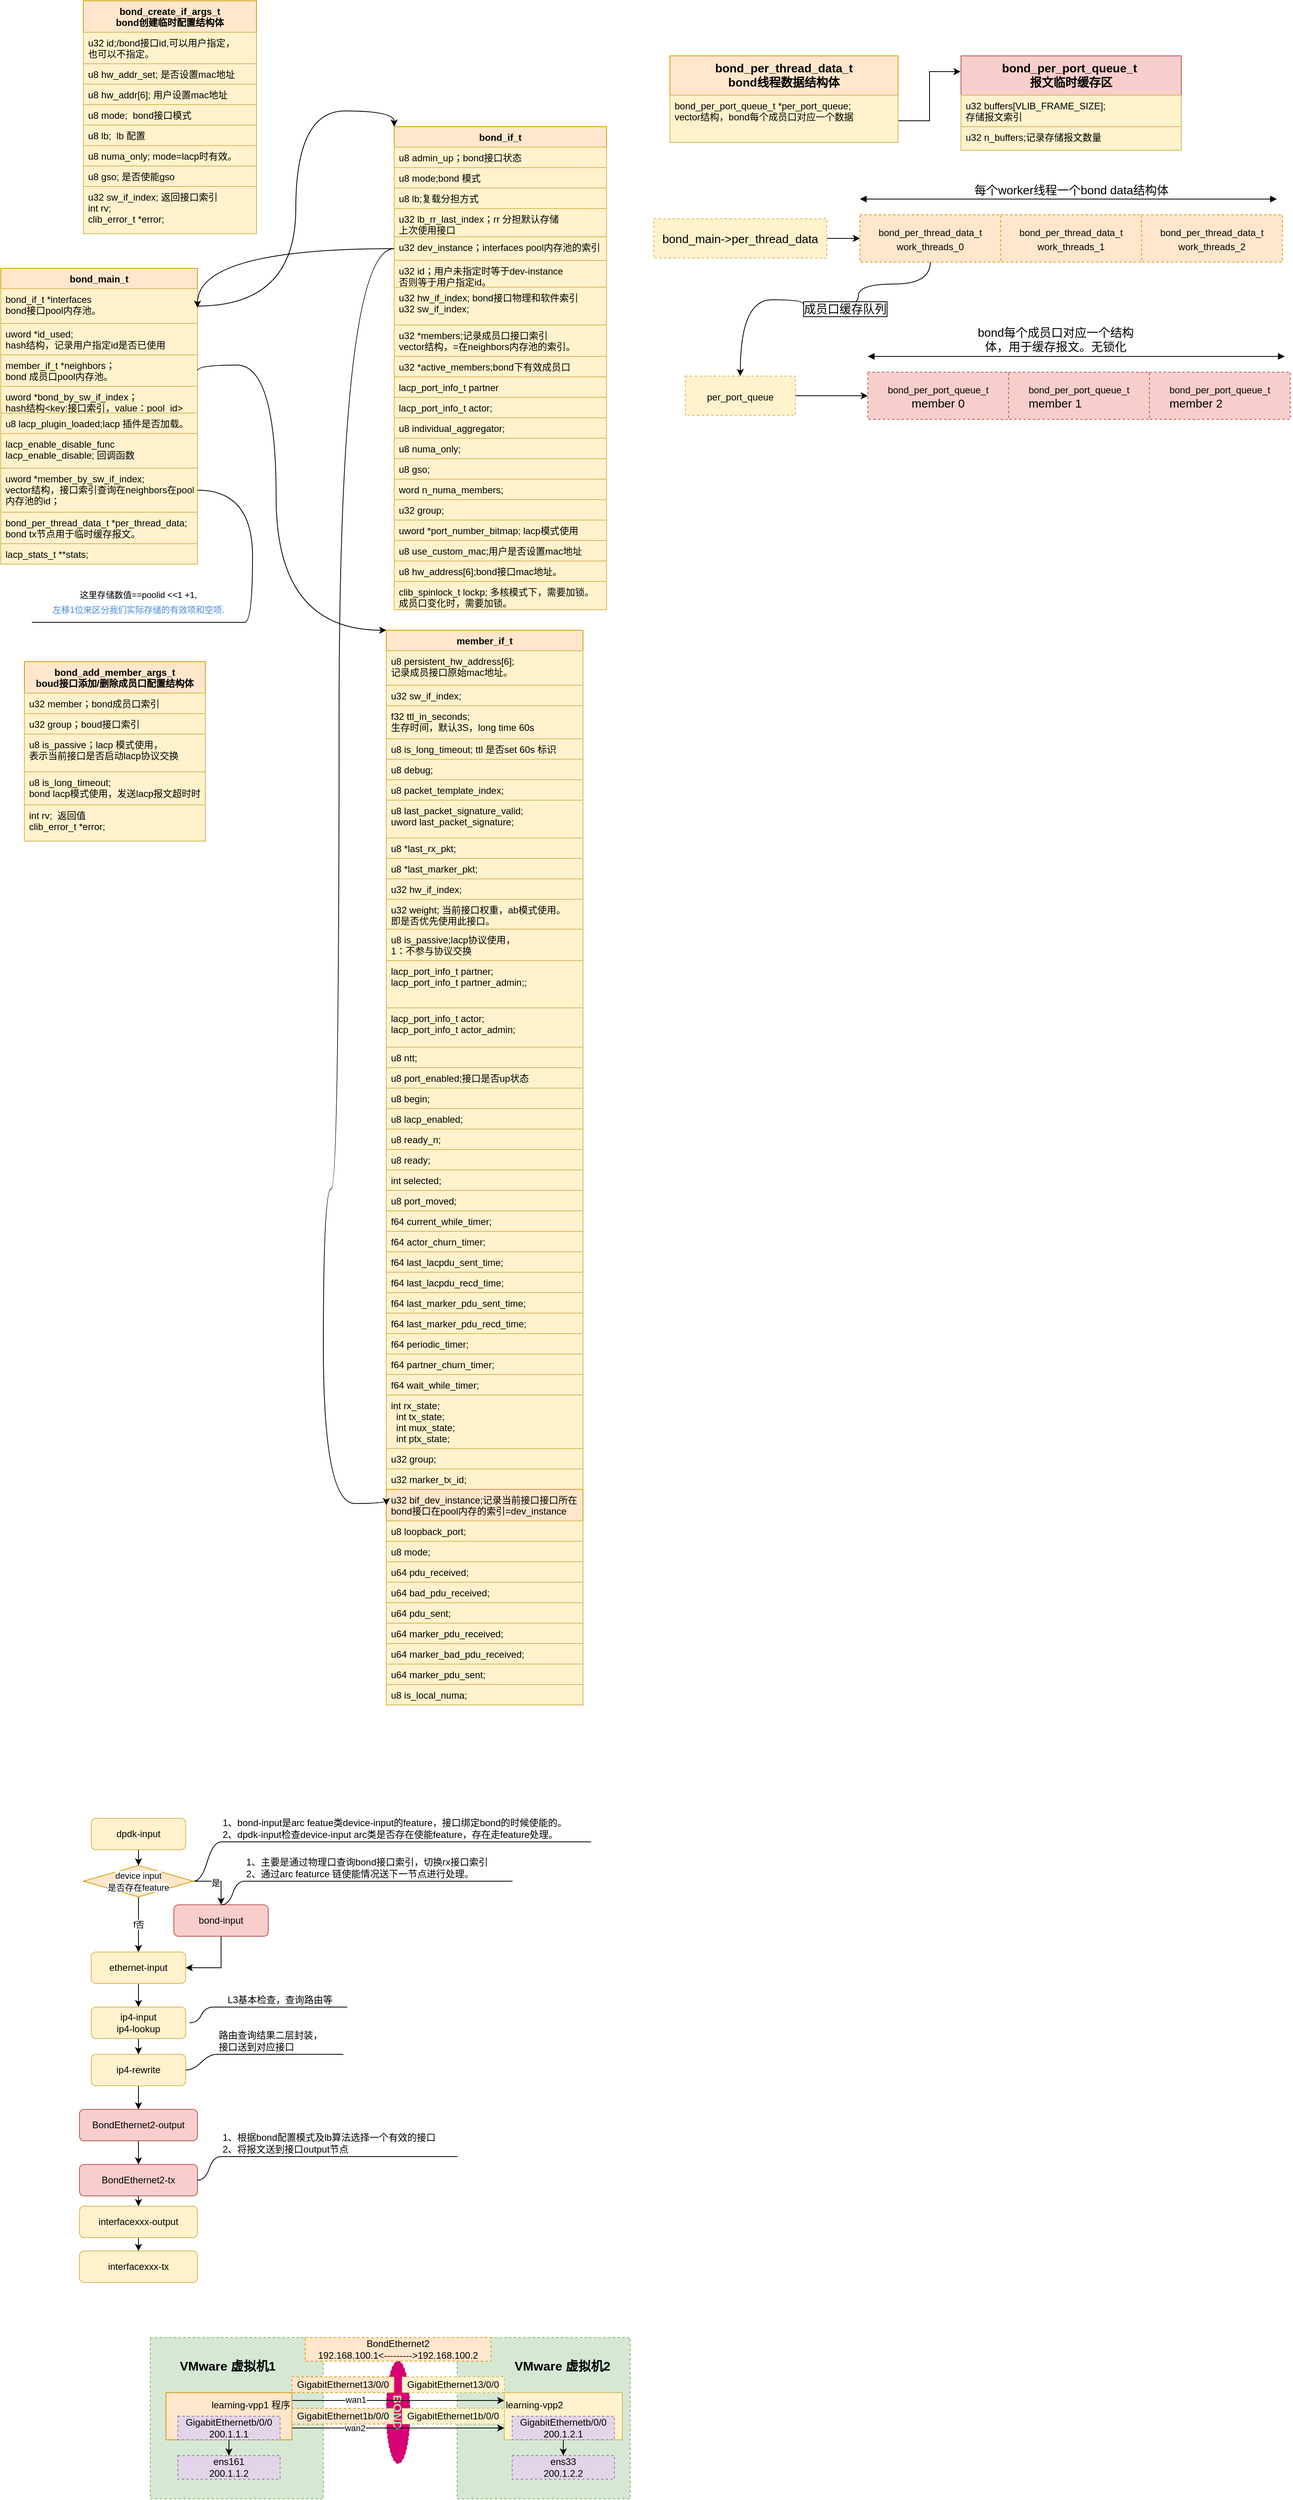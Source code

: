 <mxfile version="14.9.5" type="github">
  <diagram id="9AG6dMXkFzKv3NEKEavT" name="Page-1">
    <mxGraphModel dx="1043" dy="581" grid="1" gridSize="10" guides="1" tooltips="1" connect="1" arrows="1" fold="1" page="1" pageScale="1" pageWidth="827" pageHeight="1169" math="0" shadow="0">
      <root>
        <mxCell id="0" />
        <mxCell id="1" parent="0" />
        <mxCell id="XbOeX88OnJUGYsb8YKjg-64" value="&lt;b style=&quot;font-size: 16px&quot;&gt;&amp;nbsp; &amp;nbsp; &amp;nbsp; &amp;nbsp; &amp;nbsp; &amp;nbsp; &amp;nbsp; &amp;nbsp; VMware 虚拟机2&lt;br&gt;&lt;br&gt;&lt;br&gt;&lt;br&gt;&lt;br&gt;&lt;br&gt;&lt;br&gt;&lt;br&gt;&lt;/b&gt;" style="rounded=0;whiteSpace=wrap;html=1;dashed=1;strokeColor=#82b366;align=left;fillColor=#d5e8d4;" parent="1" vertex="1">
          <mxGeometry x="590" y="3090" width="220" height="205" as="geometry" />
        </mxCell>
        <mxCell id="XbOeX88OnJUGYsb8YKjg-65" value="BOND&lt;br style=&quot;font-size: 15px;&quot;&gt;" style="ellipse;whiteSpace=wrap;html=1;align=center;newEdgeStyle={&quot;edgeStyle&quot;:&quot;entityRelationEdgeStyle&quot;,&quot;startArrow&quot;:&quot;none&quot;,&quot;endArrow&quot;:&quot;none&quot;,&quot;segment&quot;:10,&quot;curved&quot;:1};treeFolding=1;treeMoving=1;dashed=1;strokeColor=#A50040;fillColor=#d80073;direction=west;rotation=90;fontStyle=1;fontSize=15;fontColor=#B9E0A5;" parent="1" vertex="1">
          <mxGeometry x="450" y="3170" width="130" height="30" as="geometry" />
        </mxCell>
        <mxCell id="XbOeX88OnJUGYsb8YKjg-63" value="&lt;b style=&quot;font-size: 16px&quot;&gt;&amp;nbsp; &amp;nbsp; &amp;nbsp; &amp;nbsp; VMware 虚拟机1&lt;br&gt;&lt;br&gt;&lt;br&gt;&lt;br&gt;&lt;br&gt;&lt;br&gt;&lt;br&gt;&lt;br&gt;&lt;/b&gt;" style="rounded=0;whiteSpace=wrap;html=1;dashed=1;strokeColor=#82b366;align=left;fillColor=#d5e8d4;" parent="1" vertex="1">
          <mxGeometry x="200" y="3090" width="220" height="205" as="geometry" />
        </mxCell>
        <mxCell id="q2S3u8bW5YVib6_HT2O6-1" value="bond_main_t" style="swimlane;fontStyle=1;align=center;verticalAlign=top;childLayout=stackLayout;horizontal=1;startSize=26;horizontalStack=0;resizeParent=1;resizeParentMax=0;resizeLast=0;collapsible=1;marginBottom=0;fillColor=#ffe6cc;strokeColor=#d79b00;" parent="1" vertex="1">
          <mxGeometry x="10" y="460" width="250" height="376" as="geometry" />
        </mxCell>
        <mxCell id="q2S3u8bW5YVib6_HT2O6-2" value="bond_if_t *interfaces&#xa;bond接口pool内存池。" style="text;strokeColor=#d6b656;fillColor=#fff2cc;align=left;verticalAlign=top;spacingLeft=4;spacingRight=4;overflow=hidden;rotatable=0;points=[[0,0.5],[1,0.5]];portConstraint=eastwest;" parent="q2S3u8bW5YVib6_HT2O6-1" vertex="1">
          <mxGeometry y="26" width="250" height="44" as="geometry" />
        </mxCell>
        <mxCell id="q2S3u8bW5YVib6_HT2O6-4" value="uword *id_used;&#xa;hash结构，记录用户指定id是否已使用" style="text;strokeColor=#d6b656;fillColor=#fff2cc;align=left;verticalAlign=top;spacingLeft=4;spacingRight=4;overflow=hidden;rotatable=0;points=[[0,0.5],[1,0.5]];portConstraint=eastwest;" parent="q2S3u8bW5YVib6_HT2O6-1" vertex="1">
          <mxGeometry y="70" width="250" height="40" as="geometry" />
        </mxCell>
        <mxCell id="q2S3u8bW5YVib6_HT2O6-5" value="member_if_t *neighbors；&#xa;bond 成员口pool内存池。" style="text;strokeColor=#d6b656;fillColor=#fff2cc;align=left;verticalAlign=top;spacingLeft=4;spacingRight=4;overflow=hidden;rotatable=0;points=[[0,0.5],[1,0.5]];portConstraint=eastwest;" parent="q2S3u8bW5YVib6_HT2O6-1" vertex="1">
          <mxGeometry y="110" width="250" height="40" as="geometry" />
        </mxCell>
        <mxCell id="q2S3u8bW5YVib6_HT2O6-6" value="uword *bond_by_sw_if_index；&#xa;hash结构&lt;key:接口索引，value：pool_id&gt;" style="text;strokeColor=#d6b656;fillColor=#fff2cc;align=left;verticalAlign=top;spacingLeft=4;spacingRight=4;overflow=hidden;rotatable=0;points=[[0,0.5],[1,0.5]];portConstraint=eastwest;" parent="q2S3u8bW5YVib6_HT2O6-1" vertex="1">
          <mxGeometry y="150" width="250" height="34" as="geometry" />
        </mxCell>
        <mxCell id="q2S3u8bW5YVib6_HT2O6-7" value="u8 lacp_plugin_loaded;lacp 插件是否加载。" style="text;strokeColor=#d6b656;fillColor=#fff2cc;align=left;verticalAlign=top;spacingLeft=4;spacingRight=4;overflow=hidden;rotatable=0;points=[[0,0.5],[1,0.5]];portConstraint=eastwest;" parent="q2S3u8bW5YVib6_HT2O6-1" vertex="1">
          <mxGeometry y="184" width="250" height="26" as="geometry" />
        </mxCell>
        <mxCell id="q2S3u8bW5YVib6_HT2O6-8" value="lacp_enable_disable_func &#xa;lacp_enable_disable; 回调函数" style="text;strokeColor=#d6b656;fillColor=#fff2cc;align=left;verticalAlign=top;spacingLeft=4;spacingRight=4;overflow=hidden;rotatable=0;points=[[0,0.5],[1,0.5]];portConstraint=eastwest;" parent="q2S3u8bW5YVib6_HT2O6-1" vertex="1">
          <mxGeometry y="210" width="250" height="44" as="geometry" />
        </mxCell>
        <mxCell id="q2S3u8bW5YVib6_HT2O6-9" value="uword *member_by_sw_if_index;&#xa;vector结构，接口索引查询在neighbors在pool&#xa;内存池的id；" style="text;strokeColor=#d6b656;fillColor=#fff2cc;align=left;verticalAlign=top;spacingLeft=4;spacingRight=4;overflow=hidden;rotatable=0;points=[[0,0.5],[1,0.5]];portConstraint=eastwest;" parent="q2S3u8bW5YVib6_HT2O6-1" vertex="1">
          <mxGeometry y="254" width="250" height="56" as="geometry" />
        </mxCell>
        <mxCell id="q2S3u8bW5YVib6_HT2O6-10" value="bond_per_thread_data_t *per_thread_data;&#xa;bond tx节点用于临时缓存报文。" style="text;strokeColor=#d6b656;fillColor=#fff2cc;align=left;verticalAlign=top;spacingLeft=4;spacingRight=4;overflow=hidden;rotatable=0;points=[[0,0.5],[1,0.5]];portConstraint=eastwest;" parent="q2S3u8bW5YVib6_HT2O6-1" vertex="1">
          <mxGeometry y="310" width="250" height="40" as="geometry" />
        </mxCell>
        <mxCell id="q2S3u8bW5YVib6_HT2O6-11" value="lacp_stats_t **stats;" style="text;strokeColor=#d6b656;fillColor=#fff2cc;align=left;verticalAlign=top;spacingLeft=4;spacingRight=4;overflow=hidden;rotatable=0;points=[[0,0.5],[1,0.5]];portConstraint=eastwest;" parent="q2S3u8bW5YVib6_HT2O6-1" vertex="1">
          <mxGeometry y="350" width="250" height="26" as="geometry" />
        </mxCell>
        <mxCell id="q2S3u8bW5YVib6_HT2O6-12" value="bond_if_t" style="swimlane;fontStyle=1;align=center;verticalAlign=top;childLayout=stackLayout;horizontal=1;startSize=26;horizontalStack=0;resizeParent=1;resizeParentMax=0;resizeLast=0;collapsible=1;marginBottom=0;fillColor=#ffe6cc;strokeColor=#d79b00;" parent="1" vertex="1">
          <mxGeometry x="510" y="280" width="270" height="614" as="geometry" />
        </mxCell>
        <mxCell id="q2S3u8bW5YVib6_HT2O6-13" value="u8 admin_up；bond接口状态" style="text;fillColor=#fff2cc;align=left;verticalAlign=top;spacingLeft=4;spacingRight=4;overflow=hidden;rotatable=0;points=[[0,0.5],[1,0.5]];portConstraint=eastwest;strokeColor=#d6b656;" parent="q2S3u8bW5YVib6_HT2O6-12" vertex="1">
          <mxGeometry y="26" width="270" height="26" as="geometry" />
        </mxCell>
        <mxCell id="q2S3u8bW5YVib6_HT2O6-15" value="u8 mode;bond 模式" style="text;fillColor=#fff2cc;align=left;verticalAlign=top;spacingLeft=4;spacingRight=4;overflow=hidden;rotatable=0;points=[[0,0.5],[1,0.5]];portConstraint=eastwest;strokeColor=#d6b656;" parent="q2S3u8bW5YVib6_HT2O6-12" vertex="1">
          <mxGeometry y="52" width="270" height="26" as="geometry" />
        </mxCell>
        <mxCell id="q2S3u8bW5YVib6_HT2O6-16" value="u8 lb;复载分担方式" style="text;fillColor=#fff2cc;align=left;verticalAlign=top;spacingLeft=4;spacingRight=4;overflow=hidden;rotatable=0;points=[[0,0.5],[1,0.5]];portConstraint=eastwest;strokeColor=#d6b656;" parent="q2S3u8bW5YVib6_HT2O6-12" vertex="1">
          <mxGeometry y="78" width="270" height="26" as="geometry" />
        </mxCell>
        <mxCell id="q2S3u8bW5YVib6_HT2O6-17" value="u32 lb_rr_last_index；rr 分担默认存储&#xa;上次使用接口" style="text;fillColor=#fff2cc;align=left;verticalAlign=top;spacingLeft=4;spacingRight=4;overflow=hidden;rotatable=0;points=[[0,0.5],[1,0.5]];portConstraint=eastwest;strokeColor=#d6b656;" parent="q2S3u8bW5YVib6_HT2O6-12" vertex="1">
          <mxGeometry y="104" width="270" height="36" as="geometry" />
        </mxCell>
        <mxCell id="q2S3u8bW5YVib6_HT2O6-18" value="u32 dev_instance；interfaces pool内存池的索引" style="text;fillColor=#fff2cc;align=left;verticalAlign=top;spacingLeft=4;spacingRight=4;overflow=hidden;rotatable=0;points=[[0,0.5],[1,0.5]];portConstraint=eastwest;strokeColor=#d6b656;" parent="q2S3u8bW5YVib6_HT2O6-12" vertex="1">
          <mxGeometry y="140" width="270" height="30" as="geometry" />
        </mxCell>
        <mxCell id="q2S3u8bW5YVib6_HT2O6-19" value="u32 id；用户未指定时等于dev-instance&#xa;否则等于用户指定id。" style="text;fillColor=#fff2cc;align=left;verticalAlign=top;spacingLeft=4;spacingRight=4;overflow=hidden;rotatable=0;points=[[0,0.5],[1,0.5]];portConstraint=eastwest;strokeColor=#d6b656;" parent="q2S3u8bW5YVib6_HT2O6-12" vertex="1">
          <mxGeometry y="170" width="270" height="34" as="geometry" />
        </mxCell>
        <mxCell id="q2S3u8bW5YVib6_HT2O6-20" value="u32 hw_if_index; bond接口物理和软件索引&#xa;u32 sw_if_index;" style="text;fillColor=#fff2cc;align=left;verticalAlign=top;spacingLeft=4;spacingRight=4;overflow=hidden;rotatable=0;points=[[0,0.5],[1,0.5]];portConstraint=eastwest;strokeColor=#d6b656;" parent="q2S3u8bW5YVib6_HT2O6-12" vertex="1">
          <mxGeometry y="204" width="270" height="48" as="geometry" />
        </mxCell>
        <mxCell id="q2S3u8bW5YVib6_HT2O6-21" value="u32 *members;记录成员口接口索引&#xa;vector结构，=在neighbors内存池的索引。" style="text;fillColor=#fff2cc;align=left;verticalAlign=top;spacingLeft=4;spacingRight=4;overflow=hidden;rotatable=0;points=[[0,0.5],[1,0.5]];portConstraint=eastwest;strokeColor=#d6b656;" parent="q2S3u8bW5YVib6_HT2O6-12" vertex="1">
          <mxGeometry y="252" width="270" height="40" as="geometry" />
        </mxCell>
        <mxCell id="q2S3u8bW5YVib6_HT2O6-22" value="u32 *active_members;bond下有效成员口" style="text;fillColor=#fff2cc;align=left;verticalAlign=top;spacingLeft=4;spacingRight=4;overflow=hidden;rotatable=0;points=[[0,0.5],[1,0.5]];portConstraint=eastwest;strokeColor=#d6b656;" parent="q2S3u8bW5YVib6_HT2O6-12" vertex="1">
          <mxGeometry y="292" width="270" height="26" as="geometry" />
        </mxCell>
        <mxCell id="q2S3u8bW5YVib6_HT2O6-23" value="lacp_port_info_t partner" style="text;fillColor=#fff2cc;align=left;verticalAlign=top;spacingLeft=4;spacingRight=4;overflow=hidden;rotatable=0;points=[[0,0.5],[1,0.5]];portConstraint=eastwest;strokeColor=#d6b656;" parent="q2S3u8bW5YVib6_HT2O6-12" vertex="1">
          <mxGeometry y="318" width="270" height="26" as="geometry" />
        </mxCell>
        <mxCell id="q2S3u8bW5YVib6_HT2O6-24" value="lacp_port_info_t actor;&#xa;" style="text;fillColor=#fff2cc;align=left;verticalAlign=top;spacingLeft=4;spacingRight=4;overflow=hidden;rotatable=0;points=[[0,0.5],[1,0.5]];portConstraint=eastwest;strokeColor=#d6b656;" parent="q2S3u8bW5YVib6_HT2O6-12" vertex="1">
          <mxGeometry y="344" width="270" height="26" as="geometry" />
        </mxCell>
        <mxCell id="q2S3u8bW5YVib6_HT2O6-25" value="u8 individual_aggregator;" style="text;fillColor=#fff2cc;align=left;verticalAlign=top;spacingLeft=4;spacingRight=4;overflow=hidden;rotatable=0;points=[[0,0.5],[1,0.5]];portConstraint=eastwest;strokeColor=#d6b656;" parent="q2S3u8bW5YVib6_HT2O6-12" vertex="1">
          <mxGeometry y="370" width="270" height="26" as="geometry" />
        </mxCell>
        <mxCell id="q2S3u8bW5YVib6_HT2O6-26" value="u8 numa_only;" style="text;fillColor=#fff2cc;align=left;verticalAlign=top;spacingLeft=4;spacingRight=4;overflow=hidden;rotatable=0;points=[[0,0.5],[1,0.5]];portConstraint=eastwest;strokeColor=#d6b656;" parent="q2S3u8bW5YVib6_HT2O6-12" vertex="1">
          <mxGeometry y="396" width="270" height="26" as="geometry" />
        </mxCell>
        <mxCell id="q2S3u8bW5YVib6_HT2O6-27" value="u8 gso;" style="text;fillColor=#fff2cc;align=left;verticalAlign=top;spacingLeft=4;spacingRight=4;overflow=hidden;rotatable=0;points=[[0,0.5],[1,0.5]];portConstraint=eastwest;strokeColor=#d6b656;" parent="q2S3u8bW5YVib6_HT2O6-12" vertex="1">
          <mxGeometry y="422" width="270" height="26" as="geometry" />
        </mxCell>
        <mxCell id="q2S3u8bW5YVib6_HT2O6-28" value="word n_numa_members;" style="text;fillColor=#fff2cc;align=left;verticalAlign=top;spacingLeft=4;spacingRight=4;overflow=hidden;rotatable=0;points=[[0,0.5],[1,0.5]];portConstraint=eastwest;strokeColor=#d6b656;" parent="q2S3u8bW5YVib6_HT2O6-12" vertex="1">
          <mxGeometry y="448" width="270" height="26" as="geometry" />
        </mxCell>
        <mxCell id="q2S3u8bW5YVib6_HT2O6-29" value="u32 group;" style="text;fillColor=#fff2cc;align=left;verticalAlign=top;spacingLeft=4;spacingRight=4;overflow=hidden;rotatable=0;points=[[0,0.5],[1,0.5]];portConstraint=eastwest;strokeColor=#d6b656;" parent="q2S3u8bW5YVib6_HT2O6-12" vertex="1">
          <mxGeometry y="474" width="270" height="26" as="geometry" />
        </mxCell>
        <mxCell id="q2S3u8bW5YVib6_HT2O6-30" value="uword *port_number_bitmap; lacp模式使用" style="text;fillColor=#fff2cc;align=left;verticalAlign=top;spacingLeft=4;spacingRight=4;overflow=hidden;rotatable=0;points=[[0,0.5],[1,0.5]];portConstraint=eastwest;strokeColor=#d6b656;" parent="q2S3u8bW5YVib6_HT2O6-12" vertex="1">
          <mxGeometry y="500" width="270" height="26" as="geometry" />
        </mxCell>
        <mxCell id="q2S3u8bW5YVib6_HT2O6-32" value="u8 use_custom_mac;用户是否设置mac地址" style="text;fillColor=#fff2cc;align=left;verticalAlign=top;spacingLeft=4;spacingRight=4;overflow=hidden;rotatable=0;points=[[0,0.5],[1,0.5]];portConstraint=eastwest;strokeColor=#d6b656;" parent="q2S3u8bW5YVib6_HT2O6-12" vertex="1">
          <mxGeometry y="526" width="270" height="26" as="geometry" />
        </mxCell>
        <mxCell id="I8hkYLo_2UaoaW9EmSw0-8" value="u8 hw_address[6];bond接口mac地址。" style="text;fillColor=#fff2cc;align=left;verticalAlign=top;spacingLeft=4;spacingRight=4;overflow=hidden;rotatable=0;points=[[0,0.5],[1,0.5]];portConstraint=eastwest;strokeColor=#d6b656;" vertex="1" parent="q2S3u8bW5YVib6_HT2O6-12">
          <mxGeometry y="552" width="270" height="26" as="geometry" />
        </mxCell>
        <mxCell id="q2S3u8bW5YVib6_HT2O6-33" value="clib_spinlock_t lockp; 多核模式下，需要加锁。&#xa;成员口变化时，需要加锁。" style="text;fillColor=#fff2cc;align=left;verticalAlign=top;spacingLeft=4;spacingRight=4;overflow=hidden;rotatable=0;points=[[0,0.5],[1,0.5]];portConstraint=eastwest;strokeColor=#d6b656;" parent="q2S3u8bW5YVib6_HT2O6-12" vertex="1">
          <mxGeometry y="578" width="270" height="36" as="geometry" />
        </mxCell>
        <mxCell id="q2S3u8bW5YVib6_HT2O6-34" value="member_if_t" style="swimlane;fontStyle=1;align=center;verticalAlign=top;childLayout=stackLayout;horizontal=1;startSize=26;horizontalStack=0;resizeParent=1;resizeParentMax=0;resizeLast=0;collapsible=1;marginBottom=0;strokeColor=#d79b00;fillColor=#ffe6cc;" parent="1" vertex="1">
          <mxGeometry x="500" y="920" width="250" height="1366" as="geometry" />
        </mxCell>
        <mxCell id="q2S3u8bW5YVib6_HT2O6-35" value="u8 persistent_hw_address[6];&#xa;记录成员接口原始mac地址。" style="text;strokeColor=#d6b656;fillColor=#fff2cc;align=left;verticalAlign=top;spacingLeft=4;spacingRight=4;overflow=hidden;rotatable=0;points=[[0,0.5],[1,0.5]];portConstraint=eastwest;" parent="q2S3u8bW5YVib6_HT2O6-34" vertex="1">
          <mxGeometry y="26" width="250" height="44" as="geometry" />
        </mxCell>
        <mxCell id="q2S3u8bW5YVib6_HT2O6-38" value="u32 sw_if_index;" style="text;strokeColor=#d6b656;fillColor=#fff2cc;align=left;verticalAlign=top;spacingLeft=4;spacingRight=4;overflow=hidden;rotatable=0;points=[[0,0.5],[1,0.5]];portConstraint=eastwest;" parent="q2S3u8bW5YVib6_HT2O6-34" vertex="1">
          <mxGeometry y="70" width="250" height="26" as="geometry" />
        </mxCell>
        <mxCell id="q2S3u8bW5YVib6_HT2O6-39" value="f32 ttl_in_seconds;&#xa;生存时间，默认3S，long time 60s" style="text;strokeColor=#d6b656;fillColor=#fff2cc;align=left;verticalAlign=top;spacingLeft=4;spacingRight=4;overflow=hidden;rotatable=0;points=[[0,0.5],[1,0.5]];portConstraint=eastwest;" parent="q2S3u8bW5YVib6_HT2O6-34" vertex="1">
          <mxGeometry y="96" width="250" height="42" as="geometry" />
        </mxCell>
        <mxCell id="q2S3u8bW5YVib6_HT2O6-40" value="u8 is_long_timeout; ttl 是否set 60s 标识" style="text;strokeColor=#d6b656;fillColor=#fff2cc;align=left;verticalAlign=top;spacingLeft=4;spacingRight=4;overflow=hidden;rotatable=0;points=[[0,0.5],[1,0.5]];portConstraint=eastwest;" parent="q2S3u8bW5YVib6_HT2O6-34" vertex="1">
          <mxGeometry y="138" width="250" height="26" as="geometry" />
        </mxCell>
        <mxCell id="q2S3u8bW5YVib6_HT2O6-41" value="u8 debug;" style="text;strokeColor=#d6b656;fillColor=#fff2cc;align=left;verticalAlign=top;spacingLeft=4;spacingRight=4;overflow=hidden;rotatable=0;points=[[0,0.5],[1,0.5]];portConstraint=eastwest;" parent="q2S3u8bW5YVib6_HT2O6-34" vertex="1">
          <mxGeometry y="164" width="250" height="26" as="geometry" />
        </mxCell>
        <mxCell id="q2S3u8bW5YVib6_HT2O6-42" value="u8 packet_template_index;" style="text;strokeColor=#d6b656;fillColor=#fff2cc;align=left;verticalAlign=top;spacingLeft=4;spacingRight=4;overflow=hidden;rotatable=0;points=[[0,0.5],[1,0.5]];portConstraint=eastwest;" parent="q2S3u8bW5YVib6_HT2O6-34" vertex="1">
          <mxGeometry y="190" width="250" height="26" as="geometry" />
        </mxCell>
        <mxCell id="q2S3u8bW5YVib6_HT2O6-43" value="u8 last_packet_signature_valid;&#xa;uword last_packet_signature;" style="text;strokeColor=#d6b656;fillColor=#fff2cc;align=left;verticalAlign=top;spacingLeft=4;spacingRight=4;overflow=hidden;rotatable=0;points=[[0,0.5],[1,0.5]];portConstraint=eastwest;" parent="q2S3u8bW5YVib6_HT2O6-34" vertex="1">
          <mxGeometry y="216" width="250" height="48" as="geometry" />
        </mxCell>
        <mxCell id="q2S3u8bW5YVib6_HT2O6-44" value="u8 *last_rx_pkt;" style="text;strokeColor=#d6b656;fillColor=#fff2cc;align=left;verticalAlign=top;spacingLeft=4;spacingRight=4;overflow=hidden;rotatable=0;points=[[0,0.5],[1,0.5]];portConstraint=eastwest;" parent="q2S3u8bW5YVib6_HT2O6-34" vertex="1">
          <mxGeometry y="264" width="250" height="26" as="geometry" />
        </mxCell>
        <mxCell id="q2S3u8bW5YVib6_HT2O6-45" value="u8 *last_marker_pkt;" style="text;strokeColor=#d6b656;fillColor=#fff2cc;align=left;verticalAlign=top;spacingLeft=4;spacingRight=4;overflow=hidden;rotatable=0;points=[[0,0.5],[1,0.5]];portConstraint=eastwest;" parent="q2S3u8bW5YVib6_HT2O6-34" vertex="1">
          <mxGeometry y="290" width="250" height="26" as="geometry" />
        </mxCell>
        <mxCell id="q2S3u8bW5YVib6_HT2O6-46" value="u32 hw_if_index;" style="text;strokeColor=#d6b656;fillColor=#fff2cc;align=left;verticalAlign=top;spacingLeft=4;spacingRight=4;overflow=hidden;rotatable=0;points=[[0,0.5],[1,0.5]];portConstraint=eastwest;" parent="q2S3u8bW5YVib6_HT2O6-34" vertex="1">
          <mxGeometry y="316" width="250" height="26" as="geometry" />
        </mxCell>
        <mxCell id="q2S3u8bW5YVib6_HT2O6-47" value="u32 weight; 当前接口权重，ab模式使用。&#xa;即是否优先使用此接口。" style="text;strokeColor=#d6b656;fillColor=#fff2cc;align=left;verticalAlign=top;spacingLeft=4;spacingRight=4;overflow=hidden;rotatable=0;points=[[0,0.5],[1,0.5]];portConstraint=eastwest;" parent="q2S3u8bW5YVib6_HT2O6-34" vertex="1">
          <mxGeometry y="342" width="250" height="38" as="geometry" />
        </mxCell>
        <mxCell id="q2S3u8bW5YVib6_HT2O6-48" value="u8 is_passive;lacp协议使用，&#xa;1：不参与协议交换" style="text;strokeColor=#d6b656;fillColor=#fff2cc;align=left;verticalAlign=top;spacingLeft=4;spacingRight=4;overflow=hidden;rotatable=0;points=[[0,0.5],[1,0.5]];portConstraint=eastwest;" parent="q2S3u8bW5YVib6_HT2O6-34" vertex="1">
          <mxGeometry y="380" width="250" height="40" as="geometry" />
        </mxCell>
        <mxCell id="q2S3u8bW5YVib6_HT2O6-49" value="lacp_port_info_t partner;&#xa;lacp_port_info_t partner_admin;;" style="text;strokeColor=#d6b656;fillColor=#fff2cc;align=left;verticalAlign=top;spacingLeft=4;spacingRight=4;overflow=hidden;rotatable=0;points=[[0,0.5],[1,0.5]];portConstraint=eastwest;" parent="q2S3u8bW5YVib6_HT2O6-34" vertex="1">
          <mxGeometry y="420" width="250" height="60" as="geometry" />
        </mxCell>
        <mxCell id="q2S3u8bW5YVib6_HT2O6-37" value="lacp_port_info_t actor;&#xa;lacp_port_info_t actor_admin;" style="text;strokeColor=#d6b656;fillColor=#fff2cc;align=left;verticalAlign=top;spacingLeft=4;spacingRight=4;overflow=hidden;rotatable=0;points=[[0,0.5],[1,0.5]];portConstraint=eastwest;" parent="q2S3u8bW5YVib6_HT2O6-34" vertex="1">
          <mxGeometry y="480" width="250" height="50" as="geometry" />
        </mxCell>
        <mxCell id="q2S3u8bW5YVib6_HT2O6-50" value="u8 ntt;" style="text;strokeColor=#d6b656;fillColor=#fff2cc;align=left;verticalAlign=top;spacingLeft=4;spacingRight=4;overflow=hidden;rotatable=0;points=[[0,0.5],[1,0.5]];portConstraint=eastwest;" parent="q2S3u8bW5YVib6_HT2O6-34" vertex="1">
          <mxGeometry y="530" width="250" height="26" as="geometry" />
        </mxCell>
        <mxCell id="q2S3u8bW5YVib6_HT2O6-51" value="u8 port_enabled;接口是否up状态" style="text;strokeColor=#d6b656;fillColor=#fff2cc;align=left;verticalAlign=top;spacingLeft=4;spacingRight=4;overflow=hidden;rotatable=0;points=[[0,0.5],[1,0.5]];portConstraint=eastwest;" parent="q2S3u8bW5YVib6_HT2O6-34" vertex="1">
          <mxGeometry y="556" width="250" height="26" as="geometry" />
        </mxCell>
        <mxCell id="q2S3u8bW5YVib6_HT2O6-52" value="u8 begin;" style="text;strokeColor=#d6b656;fillColor=#fff2cc;align=left;verticalAlign=top;spacingLeft=4;spacingRight=4;overflow=hidden;rotatable=0;points=[[0,0.5],[1,0.5]];portConstraint=eastwest;" parent="q2S3u8bW5YVib6_HT2O6-34" vertex="1">
          <mxGeometry y="582" width="250" height="26" as="geometry" />
        </mxCell>
        <mxCell id="q2S3u8bW5YVib6_HT2O6-53" value="u8 lacp_enabled;" style="text;strokeColor=#d6b656;fillColor=#fff2cc;align=left;verticalAlign=top;spacingLeft=4;spacingRight=4;overflow=hidden;rotatable=0;points=[[0,0.5],[1,0.5]];portConstraint=eastwest;" parent="q2S3u8bW5YVib6_HT2O6-34" vertex="1">
          <mxGeometry y="608" width="250" height="26" as="geometry" />
        </mxCell>
        <mxCell id="q2S3u8bW5YVib6_HT2O6-54" value="u8 ready_n;" style="text;strokeColor=#d6b656;fillColor=#fff2cc;align=left;verticalAlign=top;spacingLeft=4;spacingRight=4;overflow=hidden;rotatable=0;points=[[0,0.5],[1,0.5]];portConstraint=eastwest;" parent="q2S3u8bW5YVib6_HT2O6-34" vertex="1">
          <mxGeometry y="634" width="250" height="26" as="geometry" />
        </mxCell>
        <mxCell id="q2S3u8bW5YVib6_HT2O6-55" value="u8 ready;" style="text;strokeColor=#d6b656;fillColor=#fff2cc;align=left;verticalAlign=top;spacingLeft=4;spacingRight=4;overflow=hidden;rotatable=0;points=[[0,0.5],[1,0.5]];portConstraint=eastwest;" parent="q2S3u8bW5YVib6_HT2O6-34" vertex="1">
          <mxGeometry y="660" width="250" height="26" as="geometry" />
        </mxCell>
        <mxCell id="q2S3u8bW5YVib6_HT2O6-56" value="int selected;" style="text;strokeColor=#d6b656;fillColor=#fff2cc;align=left;verticalAlign=top;spacingLeft=4;spacingRight=4;overflow=hidden;rotatable=0;points=[[0,0.5],[1,0.5]];portConstraint=eastwest;" parent="q2S3u8bW5YVib6_HT2O6-34" vertex="1">
          <mxGeometry y="686" width="250" height="26" as="geometry" />
        </mxCell>
        <mxCell id="q2S3u8bW5YVib6_HT2O6-57" value="u8 port_moved;" style="text;strokeColor=#d6b656;fillColor=#fff2cc;align=left;verticalAlign=top;spacingLeft=4;spacingRight=4;overflow=hidden;rotatable=0;points=[[0,0.5],[1,0.5]];portConstraint=eastwest;" parent="q2S3u8bW5YVib6_HT2O6-34" vertex="1">
          <mxGeometry y="712" width="250" height="26" as="geometry" />
        </mxCell>
        <mxCell id="q2S3u8bW5YVib6_HT2O6-58" value="f64 current_while_timer;" style="text;strokeColor=#d6b656;fillColor=#fff2cc;align=left;verticalAlign=top;spacingLeft=4;spacingRight=4;overflow=hidden;rotatable=0;points=[[0,0.5],[1,0.5]];portConstraint=eastwest;" parent="q2S3u8bW5YVib6_HT2O6-34" vertex="1">
          <mxGeometry y="738" width="250" height="26" as="geometry" />
        </mxCell>
        <mxCell id="q2S3u8bW5YVib6_HT2O6-59" value="f64 actor_churn_timer;" style="text;strokeColor=#d6b656;fillColor=#fff2cc;align=left;verticalAlign=top;spacingLeft=4;spacingRight=4;overflow=hidden;rotatable=0;points=[[0,0.5],[1,0.5]];portConstraint=eastwest;" parent="q2S3u8bW5YVib6_HT2O6-34" vertex="1">
          <mxGeometry y="764" width="250" height="26" as="geometry" />
        </mxCell>
        <mxCell id="q2S3u8bW5YVib6_HT2O6-60" value="f64 last_lacpdu_sent_time;" style="text;strokeColor=#d6b656;fillColor=#fff2cc;align=left;verticalAlign=top;spacingLeft=4;spacingRight=4;overflow=hidden;rotatable=0;points=[[0,0.5],[1,0.5]];portConstraint=eastwest;" parent="q2S3u8bW5YVib6_HT2O6-34" vertex="1">
          <mxGeometry y="790" width="250" height="26" as="geometry" />
        </mxCell>
        <mxCell id="q2S3u8bW5YVib6_HT2O6-61" value="f64 last_lacpdu_recd_time;" style="text;strokeColor=#d6b656;fillColor=#fff2cc;align=left;verticalAlign=top;spacingLeft=4;spacingRight=4;overflow=hidden;rotatable=0;points=[[0,0.5],[1,0.5]];portConstraint=eastwest;" parent="q2S3u8bW5YVib6_HT2O6-34" vertex="1">
          <mxGeometry y="816" width="250" height="26" as="geometry" />
        </mxCell>
        <mxCell id="q2S3u8bW5YVib6_HT2O6-62" value="f64 last_marker_pdu_sent_time;" style="text;strokeColor=#d6b656;fillColor=#fff2cc;align=left;verticalAlign=top;spacingLeft=4;spacingRight=4;overflow=hidden;rotatable=0;points=[[0,0.5],[1,0.5]];portConstraint=eastwest;" parent="q2S3u8bW5YVib6_HT2O6-34" vertex="1">
          <mxGeometry y="842" width="250" height="26" as="geometry" />
        </mxCell>
        <mxCell id="q2S3u8bW5YVib6_HT2O6-63" value="f64 last_marker_pdu_recd_time;" style="text;strokeColor=#d6b656;fillColor=#fff2cc;align=left;verticalAlign=top;spacingLeft=4;spacingRight=4;overflow=hidden;rotatable=0;points=[[0,0.5],[1,0.5]];portConstraint=eastwest;" parent="q2S3u8bW5YVib6_HT2O6-34" vertex="1">
          <mxGeometry y="868" width="250" height="26" as="geometry" />
        </mxCell>
        <mxCell id="q2S3u8bW5YVib6_HT2O6-64" value="f64 periodic_timer;" style="text;strokeColor=#d6b656;fillColor=#fff2cc;align=left;verticalAlign=top;spacingLeft=4;spacingRight=4;overflow=hidden;rotatable=0;points=[[0,0.5],[1,0.5]];portConstraint=eastwest;" parent="q2S3u8bW5YVib6_HT2O6-34" vertex="1">
          <mxGeometry y="894" width="250" height="26" as="geometry" />
        </mxCell>
        <mxCell id="q2S3u8bW5YVib6_HT2O6-65" value="f64 partner_churn_timer;" style="text;strokeColor=#d6b656;fillColor=#fff2cc;align=left;verticalAlign=top;spacingLeft=4;spacingRight=4;overflow=hidden;rotatable=0;points=[[0,0.5],[1,0.5]];portConstraint=eastwest;" parent="q2S3u8bW5YVib6_HT2O6-34" vertex="1">
          <mxGeometry y="920" width="250" height="26" as="geometry" />
        </mxCell>
        <mxCell id="q2S3u8bW5YVib6_HT2O6-66" value="f64 wait_while_timer;" style="text;strokeColor=#d6b656;fillColor=#fff2cc;align=left;verticalAlign=top;spacingLeft=4;spacingRight=4;overflow=hidden;rotatable=0;points=[[0,0.5],[1,0.5]];portConstraint=eastwest;" parent="q2S3u8bW5YVib6_HT2O6-34" vertex="1">
          <mxGeometry y="946" width="250" height="26" as="geometry" />
        </mxCell>
        <mxCell id="q2S3u8bW5YVib6_HT2O6-67" value="int rx_state;&#xa;  int tx_state;&#xa;  int mux_state;&#xa;  int ptx_state;" style="text;strokeColor=#d6b656;fillColor=#fff2cc;align=left;verticalAlign=top;spacingLeft=4;spacingRight=4;overflow=hidden;rotatable=0;points=[[0,0.5],[1,0.5]];portConstraint=eastwest;" parent="q2S3u8bW5YVib6_HT2O6-34" vertex="1">
          <mxGeometry y="972" width="250" height="68" as="geometry" />
        </mxCell>
        <mxCell id="q2S3u8bW5YVib6_HT2O6-68" value="u32 group;" style="text;strokeColor=#d6b656;fillColor=#fff2cc;align=left;verticalAlign=top;spacingLeft=4;spacingRight=4;overflow=hidden;rotatable=0;points=[[0,0.5],[1,0.5]];portConstraint=eastwest;" parent="q2S3u8bW5YVib6_HT2O6-34" vertex="1">
          <mxGeometry y="1040" width="250" height="26" as="geometry" />
        </mxCell>
        <mxCell id="q2S3u8bW5YVib6_HT2O6-69" value="u32 marker_tx_id;" style="text;strokeColor=#d6b656;fillColor=#fff2cc;align=left;verticalAlign=top;spacingLeft=4;spacingRight=4;overflow=hidden;rotatable=0;points=[[0,0.5],[1,0.5]];portConstraint=eastwest;" parent="q2S3u8bW5YVib6_HT2O6-34" vertex="1">
          <mxGeometry y="1066" width="250" height="26" as="geometry" />
        </mxCell>
        <mxCell id="q2S3u8bW5YVib6_HT2O6-70" value="u32 bif_dev_instance;记录当前接口接口所在&#xa;bond接口在pool内存的索引=dev_instance" style="text;strokeColor=#d79b00;fillColor=#ffe6cc;align=left;verticalAlign=top;spacingLeft=4;spacingRight=4;overflow=hidden;rotatable=0;points=[[0,0.5],[1,0.5]];portConstraint=eastwest;" parent="q2S3u8bW5YVib6_HT2O6-34" vertex="1">
          <mxGeometry y="1092" width="250" height="40" as="geometry" />
        </mxCell>
        <mxCell id="q2S3u8bW5YVib6_HT2O6-71" value="u8 loopback_port;" style="text;strokeColor=#d6b656;fillColor=#fff2cc;align=left;verticalAlign=top;spacingLeft=4;spacingRight=4;overflow=hidden;rotatable=0;points=[[0,0.5],[1,0.5]];portConstraint=eastwest;" parent="q2S3u8bW5YVib6_HT2O6-34" vertex="1">
          <mxGeometry y="1132" width="250" height="26" as="geometry" />
        </mxCell>
        <mxCell id="q2S3u8bW5YVib6_HT2O6-72" value="u8 mode;" style="text;strokeColor=#d6b656;fillColor=#fff2cc;align=left;verticalAlign=top;spacingLeft=4;spacingRight=4;overflow=hidden;rotatable=0;points=[[0,0.5],[1,0.5]];portConstraint=eastwest;" parent="q2S3u8bW5YVib6_HT2O6-34" vertex="1">
          <mxGeometry y="1158" width="250" height="26" as="geometry" />
        </mxCell>
        <mxCell id="q2S3u8bW5YVib6_HT2O6-73" value="u64 pdu_received;" style="text;strokeColor=#d6b656;fillColor=#fff2cc;align=left;verticalAlign=top;spacingLeft=4;spacingRight=4;overflow=hidden;rotatable=0;points=[[0,0.5],[1,0.5]];portConstraint=eastwest;" parent="q2S3u8bW5YVib6_HT2O6-34" vertex="1">
          <mxGeometry y="1184" width="250" height="26" as="geometry" />
        </mxCell>
        <mxCell id="q2S3u8bW5YVib6_HT2O6-74" value="u64 bad_pdu_received;" style="text;strokeColor=#d6b656;fillColor=#fff2cc;align=left;verticalAlign=top;spacingLeft=4;spacingRight=4;overflow=hidden;rotatable=0;points=[[0,0.5],[1,0.5]];portConstraint=eastwest;" parent="q2S3u8bW5YVib6_HT2O6-34" vertex="1">
          <mxGeometry y="1210" width="250" height="26" as="geometry" />
        </mxCell>
        <mxCell id="q2S3u8bW5YVib6_HT2O6-75" value="u64 pdu_sent;" style="text;strokeColor=#d6b656;fillColor=#fff2cc;align=left;verticalAlign=top;spacingLeft=4;spacingRight=4;overflow=hidden;rotatable=0;points=[[0,0.5],[1,0.5]];portConstraint=eastwest;" parent="q2S3u8bW5YVib6_HT2O6-34" vertex="1">
          <mxGeometry y="1236" width="250" height="26" as="geometry" />
        </mxCell>
        <mxCell id="q2S3u8bW5YVib6_HT2O6-76" value="u64 marker_pdu_received;" style="text;strokeColor=#d6b656;fillColor=#fff2cc;align=left;verticalAlign=top;spacingLeft=4;spacingRight=4;overflow=hidden;rotatable=0;points=[[0,0.5],[1,0.5]];portConstraint=eastwest;" parent="q2S3u8bW5YVib6_HT2O6-34" vertex="1">
          <mxGeometry y="1262" width="250" height="26" as="geometry" />
        </mxCell>
        <mxCell id="q2S3u8bW5YVib6_HT2O6-77" value="u64 marker_bad_pdu_received;" style="text;strokeColor=#d6b656;fillColor=#fff2cc;align=left;verticalAlign=top;spacingLeft=4;spacingRight=4;overflow=hidden;rotatable=0;points=[[0,0.5],[1,0.5]];portConstraint=eastwest;" parent="q2S3u8bW5YVib6_HT2O6-34" vertex="1">
          <mxGeometry y="1288" width="250" height="26" as="geometry" />
        </mxCell>
        <mxCell id="q2S3u8bW5YVib6_HT2O6-78" value="u64 marker_pdu_sent;" style="text;strokeColor=#d6b656;fillColor=#fff2cc;align=left;verticalAlign=top;spacingLeft=4;spacingRight=4;overflow=hidden;rotatable=0;points=[[0,0.5],[1,0.5]];portConstraint=eastwest;" parent="q2S3u8bW5YVib6_HT2O6-34" vertex="1">
          <mxGeometry y="1314" width="250" height="26" as="geometry" />
        </mxCell>
        <mxCell id="q2S3u8bW5YVib6_HT2O6-79" value="u8 is_local_numa;" style="text;strokeColor=#d6b656;fillColor=#fff2cc;align=left;verticalAlign=top;spacingLeft=4;spacingRight=4;overflow=hidden;rotatable=0;points=[[0,0.5],[1,0.5]];portConstraint=eastwest;" parent="q2S3u8bW5YVib6_HT2O6-34" vertex="1">
          <mxGeometry y="1340" width="250" height="26" as="geometry" />
        </mxCell>
        <mxCell id="q2S3u8bW5YVib6_HT2O6-80" value="bond_create_if_args_t&#xa;bond创建临时配置结构体" style="swimlane;fontStyle=1;align=center;verticalAlign=top;childLayout=stackLayout;horizontal=1;startSize=40;horizontalStack=0;resizeParent=1;resizeParentMax=0;resizeLast=0;collapsible=1;marginBottom=0;strokeColor=#d79b00;fillColor=#ffe6cc;" parent="1" vertex="1">
          <mxGeometry x="115" y="120" width="220" height="296" as="geometry" />
        </mxCell>
        <mxCell id="q2S3u8bW5YVib6_HT2O6-81" value="u32 id;/bond接口id,可以用户指定，&#xa;也可以不指定。" style="text;strokeColor=#d6b656;fillColor=#fff2cc;align=left;verticalAlign=top;spacingLeft=4;spacingRight=4;overflow=hidden;rotatable=0;points=[[0,0.5],[1,0.5]];portConstraint=eastwest;" parent="q2S3u8bW5YVib6_HT2O6-80" vertex="1">
          <mxGeometry y="40" width="220" height="40" as="geometry" />
        </mxCell>
        <mxCell id="q2S3u8bW5YVib6_HT2O6-83" value="u8 hw_addr_set; 是否设置mac地址" style="text;strokeColor=#d6b656;fillColor=#fff2cc;align=left;verticalAlign=top;spacingLeft=4;spacingRight=4;overflow=hidden;rotatable=0;points=[[0,0.5],[1,0.5]];portConstraint=eastwest;" parent="q2S3u8bW5YVib6_HT2O6-80" vertex="1">
          <mxGeometry y="80" width="220" height="26" as="geometry" />
        </mxCell>
        <mxCell id="q2S3u8bW5YVib6_HT2O6-84" value="u8 hw_addr[6]; 用户设置mac地址" style="text;strokeColor=#d6b656;fillColor=#fff2cc;align=left;verticalAlign=top;spacingLeft=4;spacingRight=4;overflow=hidden;rotatable=0;points=[[0,0.5],[1,0.5]];portConstraint=eastwest;" parent="q2S3u8bW5YVib6_HT2O6-80" vertex="1">
          <mxGeometry y="106" width="220" height="26" as="geometry" />
        </mxCell>
        <mxCell id="q2S3u8bW5YVib6_HT2O6-85" value="u8 mode;  bond接口模式" style="text;strokeColor=#d6b656;fillColor=#fff2cc;align=left;verticalAlign=top;spacingLeft=4;spacingRight=4;overflow=hidden;rotatable=0;points=[[0,0.5],[1,0.5]];portConstraint=eastwest;" parent="q2S3u8bW5YVib6_HT2O6-80" vertex="1">
          <mxGeometry y="132" width="220" height="26" as="geometry" />
        </mxCell>
        <mxCell id="q2S3u8bW5YVib6_HT2O6-86" value="u8 lb;  lb 配置" style="text;strokeColor=#d6b656;fillColor=#fff2cc;align=left;verticalAlign=top;spacingLeft=4;spacingRight=4;overflow=hidden;rotatable=0;points=[[0,0.5],[1,0.5]];portConstraint=eastwest;" parent="q2S3u8bW5YVib6_HT2O6-80" vertex="1">
          <mxGeometry y="158" width="220" height="26" as="geometry" />
        </mxCell>
        <mxCell id="q2S3u8bW5YVib6_HT2O6-87" value="u8 numa_only; mode=lacp时有效。" style="text;strokeColor=#d6b656;fillColor=#fff2cc;align=left;verticalAlign=top;spacingLeft=4;spacingRight=4;overflow=hidden;rotatable=0;points=[[0,0.5],[1,0.5]];portConstraint=eastwest;" parent="q2S3u8bW5YVib6_HT2O6-80" vertex="1">
          <mxGeometry y="184" width="220" height="26" as="geometry" />
        </mxCell>
        <mxCell id="q2S3u8bW5YVib6_HT2O6-88" value="u8 gso; 是否使能gso" style="text;strokeColor=#d6b656;fillColor=#fff2cc;align=left;verticalAlign=top;spacingLeft=4;spacingRight=4;overflow=hidden;rotatable=0;points=[[0,0.5],[1,0.5]];portConstraint=eastwest;" parent="q2S3u8bW5YVib6_HT2O6-80" vertex="1">
          <mxGeometry y="210" width="220" height="26" as="geometry" />
        </mxCell>
        <mxCell id="q2S3u8bW5YVib6_HT2O6-89" value="u32 sw_if_index; 返回接口索引&#xa;int rv;&#xa;clib_error_t *error; " style="text;strokeColor=#d6b656;fillColor=#fff2cc;align=left;verticalAlign=top;spacingLeft=4;spacingRight=4;overflow=hidden;rotatable=0;points=[[0,0.5],[1,0.5]];portConstraint=eastwest;" parent="q2S3u8bW5YVib6_HT2O6-80" vertex="1">
          <mxGeometry y="236" width="220" height="60" as="geometry" />
        </mxCell>
        <mxCell id="XbOeX88OnJUGYsb8YKjg-1" value="bond_add_member_args_t&#xa;boud接口添加/删除成员口配置结构体" style="swimlane;fontStyle=1;align=center;verticalAlign=top;childLayout=stackLayout;horizontal=1;startSize=40;horizontalStack=0;resizeParent=1;resizeParentMax=0;resizeLast=0;collapsible=1;marginBottom=0;fillColor=#ffe6cc;strokeColor=#d79b00;" parent="1" vertex="1">
          <mxGeometry x="40" y="960" width="230" height="228" as="geometry" />
        </mxCell>
        <mxCell id="XbOeX88OnJUGYsb8YKjg-2" value="u32 member；bond成员口索引" style="text;strokeColor=#d6b656;fillColor=#fff2cc;align=left;verticalAlign=top;spacingLeft=4;spacingRight=4;overflow=hidden;rotatable=0;points=[[0,0.5],[1,0.5]];portConstraint=eastwest;" parent="XbOeX88OnJUGYsb8YKjg-1" vertex="1">
          <mxGeometry y="40" width="230" height="26" as="geometry" />
        </mxCell>
        <mxCell id="XbOeX88OnJUGYsb8YKjg-4" value="u32 group；boud接口索引" style="text;fillColor=#fff2cc;align=left;verticalAlign=top;spacingLeft=4;spacingRight=4;overflow=hidden;rotatable=0;points=[[0,0.5],[1,0.5]];portConstraint=eastwest;strokeColor=#d6b656;" parent="XbOeX88OnJUGYsb8YKjg-1" vertex="1">
          <mxGeometry y="66" width="230" height="26" as="geometry" />
        </mxCell>
        <mxCell id="XbOeX88OnJUGYsb8YKjg-5" value="u8 is_passive；lacp 模式使用，&#xa;表示当前接口是否启动lacp协议交换" style="text;fillColor=#fff2cc;align=left;verticalAlign=top;spacingLeft=4;spacingRight=4;overflow=hidden;rotatable=0;points=[[0,0.5],[1,0.5]];portConstraint=eastwest;strokeColor=#d6b656;" parent="XbOeX88OnJUGYsb8YKjg-1" vertex="1">
          <mxGeometry y="92" width="230" height="48" as="geometry" />
        </mxCell>
        <mxCell id="I8hkYLo_2UaoaW9EmSw0-7" value="u8 is_long_timeout;&#xa;bond lacp模式使用，发送lacp报文超时时间" style="text;fillColor=#fff2cc;align=left;verticalAlign=top;spacingLeft=4;spacingRight=4;overflow=hidden;rotatable=0;points=[[0,0.5],[1,0.5]];portConstraint=eastwest;strokeColor=#d6b656;" vertex="1" parent="XbOeX88OnJUGYsb8YKjg-1">
          <mxGeometry y="140" width="230" height="42" as="geometry" />
        </mxCell>
        <mxCell id="XbOeX88OnJUGYsb8YKjg-7" value="int rv;  返回值&#xa;clib_error_t *error;" style="text;fillColor=#fff2cc;align=left;verticalAlign=top;spacingLeft=4;spacingRight=4;overflow=hidden;rotatable=0;points=[[0,0.5],[1,0.5]];portConstraint=eastwest;strokeColor=#d6b656;" parent="XbOeX88OnJUGYsb8YKjg-1" vertex="1">
          <mxGeometry y="182" width="230" height="46" as="geometry" />
        </mxCell>
        <mxCell id="XbOeX88OnJUGYsb8YKjg-11" value="" style="edgeStyle=orthogonalEdgeStyle;rounded=0;orthogonalLoop=1;jettySize=auto;html=1;exitX=1;exitY=0.5;exitDx=0;exitDy=0;" parent="1" source="XbOeX88OnJUGYsb8YKjg-35" target="XbOeX88OnJUGYsb8YKjg-10" edge="1">
          <mxGeometry relative="1" as="geometry" />
        </mxCell>
        <mxCell id="XbOeX88OnJUGYsb8YKjg-32" value="是" style="edgeLabel;html=1;align=center;verticalAlign=middle;resizable=0;points=[];" parent="XbOeX88OnJUGYsb8YKjg-11" vertex="1" connectable="0">
          <mxGeometry x="-0.133" y="-2" relative="1" as="geometry">
            <mxPoint as="offset" />
          </mxGeometry>
        </mxCell>
        <mxCell id="XbOeX88OnJUGYsb8YKjg-34" value="" style="edgeStyle=orthogonalEdgeStyle;rounded=0;orthogonalLoop=1;jettySize=auto;html=1;entryX=0.5;entryY=0;entryDx=0;entryDy=0;" parent="1" source="XbOeX88OnJUGYsb8YKjg-9" target="XbOeX88OnJUGYsb8YKjg-35" edge="1">
          <mxGeometry relative="1" as="geometry">
            <mxPoint x="190" y="2480" as="targetPoint" />
          </mxGeometry>
        </mxCell>
        <mxCell id="XbOeX88OnJUGYsb8YKjg-9" value="dpdk-input" style="rounded=1;whiteSpace=wrap;html=1;strokeColor=#d6b656;fillColor=#fff2cc;" parent="1" vertex="1">
          <mxGeometry x="125" y="2430" width="120" height="40" as="geometry" />
        </mxCell>
        <mxCell id="XbOeX88OnJUGYsb8YKjg-13" value="" style="edgeStyle=orthogonalEdgeStyle;rounded=0;orthogonalLoop=1;jettySize=auto;html=1;exitX=0.5;exitY=1;exitDx=0;exitDy=0;entryX=1;entryY=0.5;entryDx=0;entryDy=0;" parent="1" source="XbOeX88OnJUGYsb8YKjg-10" target="XbOeX88OnJUGYsb8YKjg-12" edge="1">
          <mxGeometry relative="1" as="geometry" />
        </mxCell>
        <mxCell id="XbOeX88OnJUGYsb8YKjg-10" value="bond-input" style="rounded=1;whiteSpace=wrap;html=1;strokeColor=#b85450;fillColor=#f8cecc;" parent="1" vertex="1">
          <mxGeometry x="230" y="2540" width="120" height="40" as="geometry" />
        </mxCell>
        <mxCell id="XbOeX88OnJUGYsb8YKjg-15" value="" style="edgeStyle=orthogonalEdgeStyle;rounded=0;orthogonalLoop=1;jettySize=auto;html=1;" parent="1" source="XbOeX88OnJUGYsb8YKjg-12" target="XbOeX88OnJUGYsb8YKjg-14" edge="1">
          <mxGeometry relative="1" as="geometry" />
        </mxCell>
        <mxCell id="XbOeX88OnJUGYsb8YKjg-12" value="ethernet-input" style="rounded=1;whiteSpace=wrap;html=1;strokeColor=#d6b656;fillColor=#fff2cc;" parent="1" vertex="1">
          <mxGeometry x="125" y="2600" width="120" height="40" as="geometry" />
        </mxCell>
        <mxCell id="XbOeX88OnJUGYsb8YKjg-17" value="" style="edgeStyle=orthogonalEdgeStyle;rounded=0;orthogonalLoop=1;jettySize=auto;html=1;" parent="1" source="XbOeX88OnJUGYsb8YKjg-14" target="XbOeX88OnJUGYsb8YKjg-16" edge="1">
          <mxGeometry relative="1" as="geometry" />
        </mxCell>
        <mxCell id="XbOeX88OnJUGYsb8YKjg-14" value="ip4-input&lt;br&gt;ip4-lookup" style="rounded=1;whiteSpace=wrap;html=1;strokeColor=#d6b656;fillColor=#fff2cc;" parent="1" vertex="1">
          <mxGeometry x="125" y="2670" width="120" height="40" as="geometry" />
        </mxCell>
        <mxCell id="XbOeX88OnJUGYsb8YKjg-19" value="" style="edgeStyle=orthogonalEdgeStyle;rounded=0;orthogonalLoop=1;jettySize=auto;html=1;" parent="1" source="XbOeX88OnJUGYsb8YKjg-16" target="XbOeX88OnJUGYsb8YKjg-18" edge="1">
          <mxGeometry relative="1" as="geometry" />
        </mxCell>
        <mxCell id="XbOeX88OnJUGYsb8YKjg-16" value="ip4-rewrite" style="rounded=1;whiteSpace=wrap;html=1;strokeColor=#d6b656;fillColor=#fff2cc;" parent="1" vertex="1">
          <mxGeometry x="125" y="2730" width="120" height="40" as="geometry" />
        </mxCell>
        <mxCell id="XbOeX88OnJUGYsb8YKjg-21" value="" style="edgeStyle=orthogonalEdgeStyle;rounded=0;orthogonalLoop=1;jettySize=auto;html=1;" parent="1" source="XbOeX88OnJUGYsb8YKjg-18" target="XbOeX88OnJUGYsb8YKjg-20" edge="1">
          <mxGeometry relative="1" as="geometry" />
        </mxCell>
        <mxCell id="XbOeX88OnJUGYsb8YKjg-18" value="BondEthernet2-output" style="rounded=1;whiteSpace=wrap;html=1;strokeColor=#b85450;fillColor=#f8cecc;" parent="1" vertex="1">
          <mxGeometry x="110" y="2800" width="150" height="40" as="geometry" />
        </mxCell>
        <mxCell id="XbOeX88OnJUGYsb8YKjg-23" value="" style="edgeStyle=orthogonalEdgeStyle;rounded=0;orthogonalLoop=1;jettySize=auto;html=1;" parent="1" source="XbOeX88OnJUGYsb8YKjg-20" target="XbOeX88OnJUGYsb8YKjg-22" edge="1">
          <mxGeometry relative="1" as="geometry" />
        </mxCell>
        <mxCell id="XbOeX88OnJUGYsb8YKjg-20" value="BondEthernet2-tx" style="rounded=1;whiteSpace=wrap;html=1;strokeColor=#b85450;fillColor=#f8cecc;" parent="1" vertex="1">
          <mxGeometry x="110" y="2870" width="150" height="40" as="geometry" />
        </mxCell>
        <mxCell id="XbOeX88OnJUGYsb8YKjg-25" value="" style="edgeStyle=orthogonalEdgeStyle;rounded=0;orthogonalLoop=1;jettySize=auto;html=1;" parent="1" source="XbOeX88OnJUGYsb8YKjg-22" target="XbOeX88OnJUGYsb8YKjg-24" edge="1">
          <mxGeometry relative="1" as="geometry" />
        </mxCell>
        <mxCell id="XbOeX88OnJUGYsb8YKjg-22" value="interfacexxx-output" style="rounded=1;whiteSpace=wrap;html=1;strokeColor=#d6b656;fillColor=#fff2cc;" parent="1" vertex="1">
          <mxGeometry x="110" y="2923" width="150" height="40" as="geometry" />
        </mxCell>
        <mxCell id="XbOeX88OnJUGYsb8YKjg-24" value="&lt;span&gt;interfacexxx-tx&lt;/span&gt;" style="rounded=1;whiteSpace=wrap;html=1;strokeColor=#d6b656;fillColor=#fff2cc;" parent="1" vertex="1">
          <mxGeometry x="110" y="2980" width="150" height="40" as="geometry" />
        </mxCell>
        <mxCell id="XbOeX88OnJUGYsb8YKjg-28" value="1、bond-input是arc featue类device-input的feature，接口绑定bond的时候使能的。&lt;br&gt;2、dpdk-input检查device-input arc类是否存在使能feature，存在走feature处理。" style="whiteSpace=wrap;html=1;shape=partialRectangle;top=0;left=0;bottom=1;right=0;points=[[0,1],[1,1]];fillColor=none;align=left;verticalAlign=bottom;routingCenterY=0.5;snapToPoint=1;recursiveResize=0;autosize=1;treeFolding=1;treeMoving=1;newEdgeStyle={&quot;edgeStyle&quot;:&quot;entityRelationEdgeStyle&quot;,&quot;startArrow&quot;:&quot;none&quot;,&quot;endArrow&quot;:&quot;none&quot;,&quot;segment&quot;:10,&quot;curved&quot;:1};strokeColor=#000000;" parent="1" vertex="1">
          <mxGeometry x="290" y="2430" width="470" height="30" as="geometry" />
        </mxCell>
        <mxCell id="XbOeX88OnJUGYsb8YKjg-29" value="" style="edgeStyle=entityRelationEdgeStyle;startArrow=none;endArrow=none;segment=10;curved=1;" parent="1" source="XbOeX88OnJUGYsb8YKjg-35" target="XbOeX88OnJUGYsb8YKjg-28" edge="1">
          <mxGeometry relative="1" as="geometry">
            <mxPoint x="250" y="2510" as="sourcePoint" />
          </mxGeometry>
        </mxCell>
        <mxCell id="XbOeX88OnJUGYsb8YKjg-37" value="f否" style="edgeStyle=orthogonalEdgeStyle;rounded=0;orthogonalLoop=1;jettySize=auto;html=1;" parent="1" source="XbOeX88OnJUGYsb8YKjg-35" target="XbOeX88OnJUGYsb8YKjg-12" edge="1">
          <mxGeometry relative="1" as="geometry" />
        </mxCell>
        <mxCell id="XbOeX88OnJUGYsb8YKjg-35" value="&lt;span style=&quot;font-size: 11px; background-color: rgb(255, 255, 255);&quot;&gt;device input&lt;br&gt;是否存在feature&lt;/span&gt;" style="rhombus;whiteSpace=wrap;html=1;strokeColor=#d79b00;align=center;fillColor=#ffe6cc;" parent="1" vertex="1">
          <mxGeometry x="115" y="2490" width="140" height="40" as="geometry" />
        </mxCell>
        <mxCell id="XbOeX88OnJUGYsb8YKjg-38" value="1、主要是通过物理口查询bond接口索引，切换rx接口索引&lt;br&gt;2、通过arc featurce 链使能情况送下一节点进行处理。" style="whiteSpace=wrap;html=1;shape=partialRectangle;top=0;left=0;bottom=1;right=0;points=[[0,1],[1,1]];fillColor=none;align=left;verticalAlign=bottom;routingCenterY=0.5;snapToPoint=1;recursiveResize=0;autosize=1;treeFolding=1;treeMoving=1;newEdgeStyle={&quot;edgeStyle&quot;:&quot;entityRelationEdgeStyle&quot;,&quot;startArrow&quot;:&quot;none&quot;,&quot;endArrow&quot;:&quot;none&quot;,&quot;segment&quot;:10,&quot;curved&quot;:1};strokeColor=#000000;" parent="1" vertex="1">
          <mxGeometry x="320" y="2480" width="340" height="30" as="geometry" />
        </mxCell>
        <mxCell id="XbOeX88OnJUGYsb8YKjg-39" value="" style="edgeStyle=entityRelationEdgeStyle;startArrow=none;endArrow=none;segment=10;curved=1;exitX=0.5;exitY=0;exitDx=0;exitDy=0;" parent="1" source="XbOeX88OnJUGYsb8YKjg-10" target="XbOeX88OnJUGYsb8YKjg-38" edge="1">
          <mxGeometry relative="1" as="geometry">
            <mxPoint x="310" y="2550" as="sourcePoint" />
          </mxGeometry>
        </mxCell>
        <mxCell id="XbOeX88OnJUGYsb8YKjg-40" value="1、根据bond配置模式及lb算法选择一个有效的接口&lt;br&gt;2、将报文送到接口output节点" style="whiteSpace=wrap;html=1;shape=partialRectangle;top=0;left=0;bottom=1;right=0;points=[[0,1],[1,1]];fillColor=none;align=left;verticalAlign=bottom;routingCenterY=0.5;snapToPoint=1;recursiveResize=0;autosize=1;treeFolding=1;treeMoving=1;newEdgeStyle={&quot;edgeStyle&quot;:&quot;entityRelationEdgeStyle&quot;,&quot;startArrow&quot;:&quot;none&quot;,&quot;endArrow&quot;:&quot;none&quot;,&quot;segment&quot;:10,&quot;curved&quot;:1};strokeColor=#000000;" parent="1" vertex="1">
          <mxGeometry x="290" y="2830" width="300" height="30" as="geometry" />
        </mxCell>
        <mxCell id="XbOeX88OnJUGYsb8YKjg-41" value="" style="edgeStyle=entityRelationEdgeStyle;startArrow=none;endArrow=none;segment=10;curved=1;exitX=1;exitY=0.5;exitDx=0;exitDy=0;" parent="1" source="XbOeX88OnJUGYsb8YKjg-20" target="XbOeX88OnJUGYsb8YKjg-40" edge="1">
          <mxGeometry relative="1" as="geometry">
            <mxPoint x="255" y="2850" as="sourcePoint" />
          </mxGeometry>
        </mxCell>
        <mxCell id="XbOeX88OnJUGYsb8YKjg-43" value="L3基本检查，查询路由等" style="whiteSpace=wrap;html=1;shape=partialRectangle;top=0;left=0;bottom=1;right=0;points=[[0,1],[1,1]];fillColor=none;align=center;verticalAlign=bottom;routingCenterY=0.5;snapToPoint=1;recursiveResize=0;autosize=1;treeFolding=1;treeMoving=1;newEdgeStyle={&quot;edgeStyle&quot;:&quot;entityRelationEdgeStyle&quot;,&quot;startArrow&quot;:&quot;none&quot;,&quot;endArrow&quot;:&quot;none&quot;,&quot;segment&quot;:10,&quot;curved&quot;:1};strokeColor=#000000;" parent="1" vertex="1">
          <mxGeometry x="280" y="2650" width="170" height="20" as="geometry" />
        </mxCell>
        <mxCell id="XbOeX88OnJUGYsb8YKjg-44" value="" style="edgeStyle=entityRelationEdgeStyle;startArrow=none;endArrow=none;segment=10;curved=1;" parent="1" target="XbOeX88OnJUGYsb8YKjg-43" edge="1">
          <mxGeometry relative="1" as="geometry">
            <mxPoint x="250" y="2690" as="sourcePoint" />
          </mxGeometry>
        </mxCell>
        <mxCell id="XbOeX88OnJUGYsb8YKjg-45" value="路由查询结果二层封装，&lt;br&gt;接口送到对应接口" style="whiteSpace=wrap;html=1;shape=partialRectangle;top=0;left=0;bottom=1;right=0;points=[[0,1],[1,1]];fillColor=none;align=left;verticalAlign=bottom;routingCenterY=0.5;snapToPoint=1;recursiveResize=0;autosize=1;treeFolding=1;treeMoving=1;newEdgeStyle={&quot;edgeStyle&quot;:&quot;entityRelationEdgeStyle&quot;,&quot;startArrow&quot;:&quot;none&quot;,&quot;endArrow&quot;:&quot;none&quot;,&quot;segment&quot;:10,&quot;curved&quot;:1};strokeColor=#000000;" parent="1" vertex="1">
          <mxGeometry x="285" y="2700" width="160" height="30" as="geometry" />
        </mxCell>
        <mxCell id="XbOeX88OnJUGYsb8YKjg-46" value="" style="edgeStyle=entityRelationEdgeStyle;startArrow=none;endArrow=none;segment=10;curved=1;exitX=1;exitY=0.5;exitDx=0;exitDy=0;" parent="1" source="XbOeX88OnJUGYsb8YKjg-16" target="XbOeX88OnJUGYsb8YKjg-45" edge="1">
          <mxGeometry relative="1" as="geometry">
            <mxPoint x="249" y="2760" as="sourcePoint" />
          </mxGeometry>
        </mxCell>
        <mxCell id="XbOeX88OnJUGYsb8YKjg-49" value="" style="edgeStyle=orthogonalEdgeStyle;rounded=0;orthogonalLoop=1;jettySize=auto;html=1;" parent="1" source="XbOeX88OnJUGYsb8YKjg-47" target="XbOeX88OnJUGYsb8YKjg-48" edge="1">
          <mxGeometry relative="1" as="geometry">
            <Array as="points">
              <mxPoint x="550" y="3170" />
              <mxPoint x="550" y="3170" />
            </Array>
          </mxGeometry>
        </mxCell>
        <mxCell id="XbOeX88OnJUGYsb8YKjg-67" value="wan1" style="edgeLabel;html=1;align=center;verticalAlign=middle;resizable=0;points=[];" parent="XbOeX88OnJUGYsb8YKjg-49" vertex="1" connectable="0">
          <mxGeometry x="-0.4" y="1" relative="1" as="geometry">
            <mxPoint as="offset" />
          </mxGeometry>
        </mxCell>
        <mxCell id="XbOeX88OnJUGYsb8YKjg-51" value="" style="edgeStyle=orthogonalEdgeStyle;rounded=0;orthogonalLoop=1;jettySize=auto;html=1;entryX=0;entryY=0.75;entryDx=0;entryDy=0;exitX=1;exitY=0.75;exitDx=0;exitDy=0;" parent="1" source="XbOeX88OnJUGYsb8YKjg-47" target="XbOeX88OnJUGYsb8YKjg-48" edge="1">
          <mxGeometry relative="1" as="geometry">
            <mxPoint x="460" y="3190" as="targetPoint" />
            <Array as="points">
              <mxPoint x="590" y="3205" />
              <mxPoint x="590" y="3205" />
            </Array>
          </mxGeometry>
        </mxCell>
        <mxCell id="XbOeX88OnJUGYsb8YKjg-68" value="wan2" style="edgeLabel;html=1;align=center;verticalAlign=middle;resizable=0;points=[];" parent="XbOeX88OnJUGYsb8YKjg-51" vertex="1" connectable="0">
          <mxGeometry x="-0.407" relative="1" as="geometry">
            <mxPoint as="offset" />
          </mxGeometry>
        </mxCell>
        <mxCell id="XbOeX88OnJUGYsb8YKjg-47" value="&lt;div style=&quot;text-align: left&quot;&gt;&lt;span&gt;learning-vpp1 程序&lt;/span&gt;&lt;/div&gt;&lt;div style=&quot;text-align: justify&quot;&gt;&lt;span&gt;&lt;br&gt;&lt;/span&gt;&lt;/div&gt;&lt;div style=&quot;text-align: justify&quot;&gt;&lt;span&gt;&lt;br&gt;&lt;/span&gt;&lt;/div&gt;" style="rounded=0;whiteSpace=wrap;html=1;strokeColor=#d79b00;align=right;fillColor=#ffe6cc;" parent="1" vertex="1">
          <mxGeometry x="220" y="3160" width="160" height="60" as="geometry" />
        </mxCell>
        <mxCell id="XbOeX88OnJUGYsb8YKjg-48" value="&lt;span&gt;learning-vpp2&lt;br&gt;&lt;br&gt;&lt;br&gt;&lt;/span&gt;" style="rounded=0;whiteSpace=wrap;html=1;strokeColor=#d6b656;align=left;fillColor=#fff2cc;" parent="1" vertex="1">
          <mxGeometry x="650" y="3160" width="150" height="60" as="geometry" />
        </mxCell>
        <mxCell id="XbOeX88OnJUGYsb8YKjg-53" value="GigabitEthernet13/0/0" style="text;html=1;fillColor=#ffe6cc;align=center;verticalAlign=middle;whiteSpace=wrap;rounded=0;strokeColor=#d79b00;dashed=1;" parent="1" vertex="1">
          <mxGeometry x="380" y="3140" width="130" height="20" as="geometry" />
        </mxCell>
        <mxCell id="XbOeX88OnJUGYsb8YKjg-54" value="GigabitEthernet13/0/0" style="text;html=1;fillColor=#fff2cc;align=center;verticalAlign=middle;whiteSpace=wrap;rounded=0;strokeColor=#d6b656;dashed=1;" parent="1" vertex="1">
          <mxGeometry x="520" y="3140" width="130" height="20" as="geometry" />
        </mxCell>
        <mxCell id="XbOeX88OnJUGYsb8YKjg-55" value="GigabitEthernet1b/0/0" style="text;html=1;fillColor=#fff2cc;align=center;verticalAlign=middle;whiteSpace=wrap;rounded=0;strokeColor=#d6b656;dashed=1;" parent="1" vertex="1">
          <mxGeometry x="520" y="3180" width="130" height="20" as="geometry" />
        </mxCell>
        <mxCell id="XbOeX88OnJUGYsb8YKjg-56" value="GigabitEthernet1b/0/0" style="text;html=1;fillColor=#ffe6cc;align=center;verticalAlign=middle;whiteSpace=wrap;rounded=0;strokeColor=#d79b00;dashed=1;" parent="1" vertex="1">
          <mxGeometry x="380" y="3180" width="130" height="20" as="geometry" />
        </mxCell>
        <mxCell id="XbOeX88OnJUGYsb8YKjg-60" value="" style="edgeStyle=orthogonalEdgeStyle;rounded=0;orthogonalLoop=1;jettySize=auto;html=1;" parent="1" source="XbOeX88OnJUGYsb8YKjg-57" target="XbOeX88OnJUGYsb8YKjg-59" edge="1">
          <mxGeometry relative="1" as="geometry" />
        </mxCell>
        <mxCell id="XbOeX88OnJUGYsb8YKjg-57" value="GigabitEthernetb/0/0&lt;br&gt;200.1.1.1" style="text;html=1;fillColor=#e1d5e7;align=center;verticalAlign=middle;whiteSpace=wrap;rounded=0;strokeColor=#9673a6;dashed=1;" parent="1" vertex="1">
          <mxGeometry x="235" y="3190" width="130" height="30" as="geometry" />
        </mxCell>
        <mxCell id="XbOeX88OnJUGYsb8YKjg-62" value="" style="edgeStyle=orthogonalEdgeStyle;rounded=0;orthogonalLoop=1;jettySize=auto;html=1;" parent="1" source="XbOeX88OnJUGYsb8YKjg-58" target="XbOeX88OnJUGYsb8YKjg-61" edge="1">
          <mxGeometry relative="1" as="geometry" />
        </mxCell>
        <mxCell id="XbOeX88OnJUGYsb8YKjg-58" value="GigabitEthernetb/0/0&lt;br&gt;200.1.2.1" style="text;html=1;fillColor=#e1d5e7;align=center;verticalAlign=middle;whiteSpace=wrap;rounded=0;strokeColor=#9673a6;dashed=1;" parent="1" vertex="1">
          <mxGeometry x="660" y="3190" width="130" height="30" as="geometry" />
        </mxCell>
        <mxCell id="XbOeX88OnJUGYsb8YKjg-59" value="ens161&lt;br&gt;200.1.1.2" style="text;html=1;fillColor=#e1d5e7;align=center;verticalAlign=middle;whiteSpace=wrap;rounded=0;strokeColor=#9673a6;dashed=1;" parent="1" vertex="1">
          <mxGeometry x="235" y="3240" width="130" height="30" as="geometry" />
        </mxCell>
        <mxCell id="XbOeX88OnJUGYsb8YKjg-61" value="ens33&lt;br&gt;200.1.2.2" style="text;html=1;fillColor=#e1d5e7;align=center;verticalAlign=middle;whiteSpace=wrap;rounded=0;strokeColor=#9673a6;dashed=1;" parent="1" vertex="1">
          <mxGeometry x="660" y="3240" width="130" height="30" as="geometry" />
        </mxCell>
        <mxCell id="XbOeX88OnJUGYsb8YKjg-66" value="BondEthernet2&lt;br&gt;192.168.100.1&amp;lt;---------&amp;gt;192.168.100.2" style="text;html=1;fillColor=#ffe6cc;align=center;verticalAlign=middle;whiteSpace=wrap;rounded=0;strokeColor=#d79b00;dashed=1;" parent="1" vertex="1">
          <mxGeometry x="397" y="3090" width="236" height="30" as="geometry" />
        </mxCell>
        <mxCell id="I8hkYLo_2UaoaW9EmSw0-2" style="edgeStyle=orthogonalEdgeStyle;curved=1;rounded=0;orthogonalLoop=1;jettySize=auto;html=1;exitX=1;exitY=0.5;exitDx=0;exitDy=0;entryX=0;entryY=0;entryDx=0;entryDy=0;" edge="1" parent="1" source="q2S3u8bW5YVib6_HT2O6-2" target="q2S3u8bW5YVib6_HT2O6-12">
          <mxGeometry relative="1" as="geometry" />
        </mxCell>
        <mxCell id="I8hkYLo_2UaoaW9EmSw0-3" style="edgeStyle=orthogonalEdgeStyle;curved=1;rounded=0;orthogonalLoop=1;jettySize=auto;html=1;exitX=1;exitY=0.5;exitDx=0;exitDy=0;entryX=0;entryY=0;entryDx=0;entryDy=0;" edge="1" parent="1" source="q2S3u8bW5YVib6_HT2O6-5" target="q2S3u8bW5YVib6_HT2O6-34">
          <mxGeometry relative="1" as="geometry">
            <Array as="points">
              <mxPoint x="360" y="583" />
              <mxPoint x="360" y="920" />
            </Array>
          </mxGeometry>
        </mxCell>
        <mxCell id="I8hkYLo_2UaoaW9EmSw0-5" value="&lt;font style=&quot;font-size: 11px&quot;&gt;这里存储数值==poolid &amp;lt;&amp;lt;1 +1,&lt;br&gt;&lt;span style=&quot;color: rgb(74 , 144 , 226) ; font-family: &amp;#34;arial&amp;#34; , &amp;#34;microsoft yahei&amp;#34; , &amp;#34;\\5fae软雅黑&amp;#34; , &amp;#34;\\5b8b体&amp;#34; , &amp;#34;malgun gothic&amp;#34; , &amp;#34;meiryo&amp;#34; , sans-serif ; line-height: 25.99px ; background-color: rgb(247 , 248 , 250)&quot;&gt;左移1位来区分我们实际存储的有效项和空项.&lt;/span&gt;&lt;/font&gt;" style="whiteSpace=wrap;html=1;shape=partialRectangle;top=0;left=0;bottom=1;right=0;points=[[0,1],[1,1]];fillColor=none;align=center;verticalAlign=bottom;routingCenterY=0.5;snapToPoint=1;recursiveResize=0;autosize=1;treeFolding=1;treeMoving=1;newEdgeStyle={&quot;edgeStyle&quot;:&quot;entityRelationEdgeStyle&quot;,&quot;startArrow&quot;:&quot;none&quot;,&quot;endArrow&quot;:&quot;none&quot;,&quot;segment&quot;:10,&quot;curved&quot;:1};" vertex="1" parent="1">
          <mxGeometry x="50" y="870" width="270" height="40" as="geometry" />
        </mxCell>
        <mxCell id="I8hkYLo_2UaoaW9EmSw0-6" value="" style="edgeStyle=entityRelationEdgeStyle;startArrow=none;endArrow=none;segment=10;curved=1;exitX=1;exitY=0.5;exitDx=0;exitDy=0;" edge="1" target="I8hkYLo_2UaoaW9EmSw0-5" parent="1" source="q2S3u8bW5YVib6_HT2O6-9">
          <mxGeometry relative="1" as="geometry">
            <mxPoint x="210" y="722" as="sourcePoint" />
          </mxGeometry>
        </mxCell>
        <mxCell id="I8hkYLo_2UaoaW9EmSw0-9" style="edgeStyle=orthogonalEdgeStyle;curved=1;rounded=0;orthogonalLoop=1;jettySize=auto;html=1;exitX=0;exitY=0.5;exitDx=0;exitDy=0;" edge="1" parent="1" source="q2S3u8bW5YVib6_HT2O6-18">
          <mxGeometry relative="1" as="geometry">
            <mxPoint x="260" y="510" as="targetPoint" />
          </mxGeometry>
        </mxCell>
        <mxCell id="I8hkYLo_2UaoaW9EmSw0-10" style="edgeStyle=orthogonalEdgeStyle;curved=1;rounded=0;orthogonalLoop=1;jettySize=auto;html=1;exitX=0;exitY=0.5;exitDx=0;exitDy=0;entryX=0;entryY=0.5;entryDx=0;entryDy=0;" edge="1" parent="1" source="q2S3u8bW5YVib6_HT2O6-18" target="q2S3u8bW5YVib6_HT2O6-70">
          <mxGeometry relative="1" as="geometry">
            <mxPoint x="500" y="2044" as="targetPoint" />
            <Array as="points">
              <mxPoint x="440" y="435" />
              <mxPoint x="440" y="1630" />
              <mxPoint x="420" y="1630" />
              <mxPoint x="420" y="2030" />
              <mxPoint x="500" y="2030" />
            </Array>
          </mxGeometry>
        </mxCell>
        <mxCell id="I8hkYLo_2UaoaW9EmSw0-25" value="" style="edgeStyle=orthogonalEdgeStyle;curved=1;rounded=0;orthogonalLoop=1;jettySize=auto;html=1;fontSize=15;" edge="1" parent="1" source="I8hkYLo_2UaoaW9EmSw0-11" target="I8hkYLo_2UaoaW9EmSw0-12">
          <mxGeometry relative="1" as="geometry" />
        </mxCell>
        <mxCell id="I8hkYLo_2UaoaW9EmSw0-11" value="bond_main-&amp;gt;&lt;span style=&quot;text-align: left; font-size: 15px;&quot;&gt;per_thread_data&lt;/span&gt;" style="text;html=1;fillColor=#fff2cc;align=center;verticalAlign=middle;whiteSpace=wrap;rounded=0;strokeColor=#d6b656;dashed=1;fontSize=15;" vertex="1" parent="1">
          <mxGeometry x="840" y="397" width="220" height="50" as="geometry" />
        </mxCell>
        <mxCell id="I8hkYLo_2UaoaW9EmSw0-33" style="edgeStyle=orthogonalEdgeStyle;rounded=0;orthogonalLoop=1;jettySize=auto;html=1;entryX=0.5;entryY=0;entryDx=0;entryDy=0;fontSize=15;curved=1;" edge="1" parent="1" source="I8hkYLo_2UaoaW9EmSw0-12" target="I8hkYLo_2UaoaW9EmSw0-34">
          <mxGeometry relative="1" as="geometry">
            <Array as="points">
              <mxPoint x="1192" y="480" />
              <mxPoint x="1100" y="480" />
              <mxPoint x="1100" y="510" />
              <mxPoint x="1030" y="510" />
              <mxPoint x="1030" y="500" />
              <mxPoint x="950" y="500" />
            </Array>
          </mxGeometry>
        </mxCell>
        <mxCell id="I8hkYLo_2UaoaW9EmSw0-37" value="成员口缓存队列" style="edgeLabel;html=1;align=center;verticalAlign=middle;resizable=0;points=[];fontSize=15;labelBorderColor=#000000;" vertex="1" connectable="0" parent="I8hkYLo_2UaoaW9EmSw0-33">
          <mxGeometry x="-0.181" y="1" relative="1" as="geometry">
            <mxPoint as="offset" />
          </mxGeometry>
        </mxCell>
        <mxCell id="I8hkYLo_2UaoaW9EmSw0-12" value="&lt;span style=&quot;font-size: 12px ; text-align: left&quot;&gt;bond_per_thread_data_t&lt;br&gt;work_threads_0&lt;br&gt;&lt;/span&gt;" style="rounded=0;whiteSpace=wrap;html=1;dashed=1;fontSize=15;strokeColor=#d79b00;fillColor=#ffe6cc;" vertex="1" parent="1">
          <mxGeometry x="1102" y="392" width="179" height="60" as="geometry" />
        </mxCell>
        <mxCell id="I8hkYLo_2UaoaW9EmSw0-13" value="&lt;span style=&quot;font-size: 12px ; text-align: left&quot;&gt;bond_per_thread_data_t&lt;/span&gt;&lt;br style=&quot;font-size: 12px ; text-align: left&quot;&gt;&lt;span style=&quot;font-size: 12px ; text-align: left&quot;&gt;work_threads_1&lt;/span&gt;" style="rounded=0;whiteSpace=wrap;html=1;dashed=1;fontSize=15;strokeColor=#d79b00;fillColor=#ffe6cc;" vertex="1" parent="1">
          <mxGeometry x="1281" y="392" width="179" height="60" as="geometry" />
        </mxCell>
        <mxCell id="I8hkYLo_2UaoaW9EmSw0-14" value="&lt;span style=&quot;font-size: 12px ; text-align: left&quot;&gt;bond_per_thread_data_t&lt;/span&gt;&lt;br style=&quot;font-size: 12px ; text-align: left&quot;&gt;&lt;span style=&quot;font-size: 12px ; text-align: left&quot;&gt;work_threads_2&lt;/span&gt;" style="rounded=0;whiteSpace=wrap;html=1;dashed=1;fontSize=15;strokeColor=#d79b00;fillColor=#ffe6cc;" vertex="1" parent="1">
          <mxGeometry x="1460" y="392" width="179" height="60" as="geometry" />
        </mxCell>
        <mxCell id="I8hkYLo_2UaoaW9EmSw0-15" value="" style="endArrow=block;startArrow=block;endFill=1;startFill=1;html=1;fontSize=15;" edge="1" parent="1">
          <mxGeometry width="160" relative="1" as="geometry">
            <mxPoint x="1102" y="372" as="sourcePoint" />
            <mxPoint x="1632" y="372" as="targetPoint" />
          </mxGeometry>
        </mxCell>
        <mxCell id="I8hkYLo_2UaoaW9EmSw0-16" value="每个worker线程一个bond data结构体" style="text;html=1;strokeColor=none;fillColor=none;align=center;verticalAlign=middle;whiteSpace=wrap;rounded=0;dashed=1;fontSize=15;" vertex="1" parent="1">
          <mxGeometry x="1230.5" y="350" width="280" height="20" as="geometry" />
        </mxCell>
        <mxCell id="I8hkYLo_2UaoaW9EmSw0-36" style="edgeStyle=orthogonalEdgeStyle;rounded=0;orthogonalLoop=1;jettySize=auto;html=1;exitX=1;exitY=0.75;exitDx=0;exitDy=0;entryX=-0.002;entryY=0.167;entryDx=0;entryDy=0;entryPerimeter=0;fontSize=15;" edge="1" parent="1" source="I8hkYLo_2UaoaW9EmSw0-17" target="I8hkYLo_2UaoaW9EmSw0-21">
          <mxGeometry relative="1" as="geometry" />
        </mxCell>
        <mxCell id="I8hkYLo_2UaoaW9EmSw0-17" value="bond_per_thread_data_t&#xa;bond线程数据结构体" style="swimlane;fontStyle=1;align=center;verticalAlign=top;childLayout=stackLayout;horizontal=1;startSize=50;horizontalStack=0;resizeParent=1;resizeParentMax=0;resizeLast=0;collapsible=1;marginBottom=0;fontSize=15;fillColor=#ffe6cc;strokeColor=#d79b00;" vertex="1" parent="1">
          <mxGeometry x="860.5" y="190" width="290" height="110" as="geometry" />
        </mxCell>
        <mxCell id="I8hkYLo_2UaoaW9EmSw0-18" value="bond_per_port_queue_t *per_port_queue;&#xa;vector结构，bond每个成员口对应一个数据" style="text;fillColor=#fff2cc;align=left;verticalAlign=top;spacingLeft=4;spacingRight=4;overflow=hidden;rotatable=0;points=[[0,0.5],[1,0.5]];portConstraint=eastwest;strokeColor=#d6b656;" vertex="1" parent="I8hkYLo_2UaoaW9EmSw0-17">
          <mxGeometry y="50" width="290" height="60" as="geometry" />
        </mxCell>
        <mxCell id="I8hkYLo_2UaoaW9EmSw0-21" value="bond_per_port_queue_t &#xa;报文临时缓存区" style="swimlane;fontStyle=1;align=center;verticalAlign=top;childLayout=stackLayout;horizontal=1;startSize=50;horizontalStack=0;resizeParent=1;resizeParentMax=0;resizeLast=0;collapsible=1;marginBottom=0;fontSize=15;strokeColor=#b85450;fillColor=#f8cecc;" vertex="1" parent="1">
          <mxGeometry x="1230.5" y="190" width="280" height="120" as="geometry" />
        </mxCell>
        <mxCell id="I8hkYLo_2UaoaW9EmSw0-22" value="u32 buffers[VLIB_FRAME_SIZE];&#xa;存储报文索引" style="text;strokeColor=#d6b656;fillColor=#fff2cc;align=left;verticalAlign=top;spacingLeft=4;spacingRight=4;overflow=hidden;rotatable=0;points=[[0,0.5],[1,0.5]];portConstraint=eastwest;" vertex="1" parent="I8hkYLo_2UaoaW9EmSw0-21">
          <mxGeometry y="50" width="280" height="40" as="geometry" />
        </mxCell>
        <mxCell id="I8hkYLo_2UaoaW9EmSw0-24" value="u32 n_buffers;记录存储报文数量" style="text;strokeColor=#d6b656;fillColor=#fff2cc;align=left;verticalAlign=top;spacingLeft=4;spacingRight=4;overflow=hidden;rotatable=0;points=[[0,0.5],[1,0.5]];portConstraint=eastwest;" vertex="1" parent="I8hkYLo_2UaoaW9EmSw0-21">
          <mxGeometry y="90" width="280" height="30" as="geometry" />
        </mxCell>
        <mxCell id="I8hkYLo_2UaoaW9EmSw0-28" value="&lt;span style=&quot;text-align: left&quot;&gt;&lt;span style=&quot;font-size: 12px&quot;&gt;bond_per_port_queue_t&lt;br&gt;&lt;/span&gt;member 0&lt;br&gt;&lt;/span&gt;" style="rounded=0;whiteSpace=wrap;html=1;dashed=1;fontSize=15;strokeColor=#b85450;fillColor=#f8cecc;" vertex="1" parent="1">
          <mxGeometry x="1112" y="592" width="179" height="60" as="geometry" />
        </mxCell>
        <mxCell id="I8hkYLo_2UaoaW9EmSw0-29" value="&lt;div style=&quot;text-align: left&quot;&gt;&lt;span style=&quot;font-size: 12px&quot;&gt;bond_per_port_queue_t&lt;/span&gt;&lt;/div&gt;&lt;div style=&quot;text-align: left&quot;&gt;member 1&lt;br&gt;&lt;/div&gt;" style="rounded=0;whiteSpace=wrap;html=1;dashed=1;fontSize=15;strokeColor=#b85450;fillColor=#f8cecc;" vertex="1" parent="1">
          <mxGeometry x="1291" y="592" width="179" height="60" as="geometry" />
        </mxCell>
        <mxCell id="I8hkYLo_2UaoaW9EmSw0-30" value="&lt;div style=&quot;text-align: left&quot;&gt;&lt;span style=&quot;font-size: 12px&quot;&gt;bond_per_port_queue_t&lt;/span&gt;&lt;/div&gt;&lt;div style=&quot;text-align: left&quot;&gt;member 2&lt;span style=&quot;font-size: 12px&quot;&gt;&lt;br&gt;&lt;/span&gt;&lt;/div&gt;" style="rounded=0;whiteSpace=wrap;html=1;dashed=1;fontSize=15;strokeColor=#b85450;fillColor=#f8cecc;" vertex="1" parent="1">
          <mxGeometry x="1470" y="592" width="179" height="60" as="geometry" />
        </mxCell>
        <mxCell id="I8hkYLo_2UaoaW9EmSw0-31" value="" style="endArrow=block;startArrow=block;endFill=1;startFill=1;html=1;fontSize=15;" edge="1" parent="1">
          <mxGeometry width="160" relative="1" as="geometry">
            <mxPoint x="1112" y="572" as="sourcePoint" />
            <mxPoint x="1642" y="572" as="targetPoint" />
          </mxGeometry>
        </mxCell>
        <mxCell id="I8hkYLo_2UaoaW9EmSw0-32" value="bond每个成员口对应一个结构体，用于缓存报文。无锁化" style="text;html=1;strokeColor=none;fillColor=none;align=center;verticalAlign=middle;whiteSpace=wrap;rounded=0;dashed=1;fontSize=15;" vertex="1" parent="1">
          <mxGeometry x="1240.5" y="530" width="219.5" height="40" as="geometry" />
        </mxCell>
        <mxCell id="I8hkYLo_2UaoaW9EmSw0-35" value="" style="edgeStyle=orthogonalEdgeStyle;curved=1;rounded=0;orthogonalLoop=1;jettySize=auto;html=1;fontSize=15;" edge="1" parent="1" source="I8hkYLo_2UaoaW9EmSw0-34" target="I8hkYLo_2UaoaW9EmSw0-28">
          <mxGeometry relative="1" as="geometry" />
        </mxCell>
        <mxCell id="I8hkYLo_2UaoaW9EmSw0-34" value="&lt;span style=&quot;font-size: 12px ; text-align: left&quot;&gt;per_port_queue&lt;/span&gt;" style="text;html=1;fillColor=#fff2cc;align=center;verticalAlign=middle;whiteSpace=wrap;rounded=0;strokeColor=#d6b656;dashed=1;fontSize=15;" vertex="1" parent="1">
          <mxGeometry x="880" y="597" width="140" height="50" as="geometry" />
        </mxCell>
      </root>
    </mxGraphModel>
  </diagram>
</mxfile>
